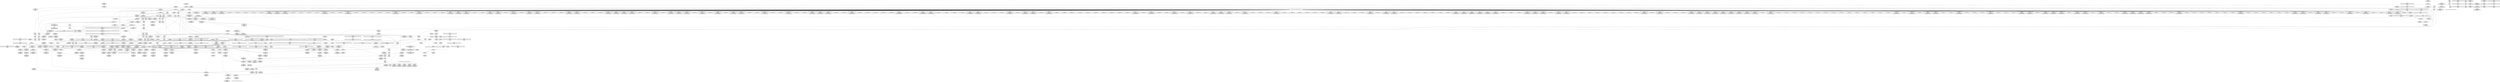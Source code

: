 digraph {
	CE0x4433490 [shape=record,shape=Mrecord,label="{CE0x4433490|i64_1|*Constant*}"]
	CE0x448c780 [shape=record,shape=Mrecord,label="{CE0x448c780|GLOBAL:_get_current227|*Constant*|*SummSource*}"]
	CE0x4441750 [shape=record,shape=Mrecord,label="{CE0x4441750|864:_%struct.xfrm_sec_ctx*,_:_CRE_698,699_}"]
	CE0x4426fa0 [shape=record,shape=Mrecord,label="{CE0x4426fa0|selinux_xfrm_state_delete:_entry}"]
	CE0x4449370 [shape=record,shape=Mrecord,label="{CE0x4449370|864:_%struct.xfrm_sec_ctx*,_:_CRE_277,278_}"]
	CE0x4438820 [shape=record,shape=Mrecord,label="{CE0x4438820|864:_%struct.xfrm_sec_ctx*,_:_CRE_18,19_}"]
	CE0x4495710 [shape=record,shape=Mrecord,label="{CE0x4495710|i16_39|*Constant*|*SummSource*}"]
	CE0x446d420 [shape=record,shape=Mrecord,label="{CE0x446d420|avc_has_perm:_requested|Function::avc_has_perm&Arg::requested::}"]
	CE0x63a9a10 [shape=record,shape=Mrecord,label="{CE0x63a9a10|864:_%struct.xfrm_sec_ctx*,_:_CRE_90,91_}"]
	CE0x4430ff0 [shape=record,shape=Mrecord,label="{CE0x4430ff0|864:_%struct.xfrm_sec_ctx*,_:_CRE_287,288_}"]
	CE0x443d7b0 [shape=record,shape=Mrecord,label="{CE0x443d7b0|i8*_getelementptr_inbounds_(_24_x_i8_,_24_x_i8_*_.str244,_i32_0,_i32_0)|*Constant*|*SummSource*}"]
	CE0x442a100 [shape=record,shape=Mrecord,label="{CE0x442a100|864:_%struct.xfrm_sec_ctx*,_:_CRE_12,13_}"]
	CE0x5ae4730 [shape=record,shape=Mrecord,label="{CE0x5ae4730|864:_%struct.xfrm_sec_ctx*,_:_CRE_87,88_}"]
	CE0x444ec60 [shape=record,shape=Mrecord,label="{CE0x444ec60|selinux_xfrm_delete:_cred|security/selinux/xfrm.c,142|*SummSink*}"]
	CE0x4448ff0 [shape=record,shape=Mrecord,label="{CE0x4448ff0|864:_%struct.xfrm_sec_ctx*,_:_CRE_273,274_|*MultipleSource*|security/selinux/xfrm.c,394|Function::selinux_xfrm_state_delete&Arg::x::}"]
	CE0x444f390 [shape=record,shape=Mrecord,label="{CE0x444f390|selinux_xfrm_delete:_tmp19|security/selinux/xfrm.c,142|*SummSink*}"]
	CE0x4455170 [shape=record,shape=Mrecord,label="{CE0x4455170|i64_5|*Constant*|*SummSource*}"]
	CE0x4433970 [shape=record,shape=Mrecord,label="{CE0x4433970|selinux_xfrm_state_delete:_tmp2}"]
	CE0x44859c0 [shape=record,shape=Mrecord,label="{CE0x44859c0|selinux_xfrm_delete:_retval.0|*SummSink*}"]
	CE0x444e300 [shape=record,shape=Mrecord,label="{CE0x444e300|selinux_xfrm_state_delete:_x|Function::selinux_xfrm_state_delete&Arg::x::}"]
	CE0x4483d80 [shape=record,shape=Mrecord,label="{CE0x4483d80|selinux_xfrm_delete:_call8|security/selinux/xfrm.c,147}"]
	CE0x442fc60 [shape=record,shape=Mrecord,label="{CE0x442fc60|864:_%struct.xfrm_sec_ctx*,_:_CRE_360,368_|*MultipleSource*|security/selinux/xfrm.c,394|Function::selinux_xfrm_state_delete&Arg::x::}"]
	CE0x4495af0 [shape=record,shape=Mrecord,label="{CE0x4495af0|avc_has_perm:_tclass|Function::avc_has_perm&Arg::tclass::|*SummSink*}"]
	CE0x444d340 [shape=record,shape=Mrecord,label="{CE0x444d340|864:_%struct.xfrm_sec_ctx*,_:_CRE_271,272_|*MultipleSource*|security/selinux/xfrm.c,394|Function::selinux_xfrm_state_delete&Arg::x::}"]
	CE0x44822d0 [shape=record,shape=Mrecord,label="{CE0x44822d0|i32_3|*Constant*|*SummSink*}"]
	CE0x4440cf0 [shape=record,shape=Mrecord,label="{CE0x4440cf0|864:_%struct.xfrm_sec_ctx*,_:_CRE_656,664_|*MultipleSource*|security/selinux/xfrm.c,394|Function::selinux_xfrm_state_delete&Arg::x::}"]
	CE0x442c140 [shape=record,shape=Mrecord,label="{CE0x442c140|864:_%struct.xfrm_sec_ctx*,_:_CRE_192,194_|*MultipleSource*|security/selinux/xfrm.c,394|Function::selinux_xfrm_state_delete&Arg::x::}"]
	CE0x443f5f0 [shape=record,shape=Mrecord,label="{CE0x443f5f0|selinux_xfrm_delete:_tmp17|security/selinux/xfrm.c,142|*SummSink*}"]
	CE0x443beb0 [shape=record,shape=Mrecord,label="{CE0x443beb0|864:_%struct.xfrm_sec_ctx*,_:_CRE_32,40_|*MultipleSource*|security/selinux/xfrm.c,394|Function::selinux_xfrm_state_delete&Arg::x::}"]
	CE0x4484040 [shape=record,shape=Mrecord,label="{CE0x4484040|selinux_xfrm_delete:_call8|security/selinux/xfrm.c,147|*SummSink*}"]
	CE0x446a9a0 [shape=record,shape=Mrecord,label="{CE0x446a9a0|864:_%struct.xfrm_sec_ctx*,_:_CRE_104,105_}"]
	CE0x4473f50 [shape=record,shape=Mrecord,label="{CE0x4473f50|%struct.task_struct.1015**_bitcast_(%struct.task_struct**_current_task_to_%struct.task_struct.1015**)|*Constant*}"]
	CE0x442be00 [shape=record,shape=Mrecord,label="{CE0x442be00|864:_%struct.xfrm_sec_ctx*,_:_CRE_170,171_}"]
	CE0x4463bc0 [shape=record,shape=Mrecord,label="{CE0x4463bc0|864:_%struct.xfrm_sec_ctx*,_:_CRE_122,123_}"]
	CE0x448c060 [shape=record,shape=Mrecord,label="{CE0x448c060|selinux_xfrm_delete:_call4|security/selinux/xfrm.c,142|*SummSink*}"]
	CE0x4459930 [shape=record,shape=Mrecord,label="{CE0x4459930|864:_%struct.xfrm_sec_ctx*,_:_CRE_800,808_|*MultipleSource*|security/selinux/xfrm.c,394|Function::selinux_xfrm_state_delete&Arg::x::}"]
	CE0x4453e40 [shape=record,shape=Mrecord,label="{CE0x4453e40|i64_2|*Constant*}"]
	CE0x4434a80 [shape=record,shape=Mrecord,label="{CE0x4434a80|selinux_xfrm_delete:_tmp1|*SummSource*}"]
	CE0x442d1a0 [shape=record,shape=Mrecord,label="{CE0x442d1a0|864:_%struct.xfrm_sec_ctx*,_:_CRE_464,472_|*MultipleSource*|security/selinux/xfrm.c,394|Function::selinux_xfrm_state_delete&Arg::x::}"]
	CE0x4450350 [shape=record,shape=Mrecord,label="{CE0x4450350|864:_%struct.xfrm_sec_ctx*,_:_CRE_600,608_|*MultipleSource*|security/selinux/xfrm.c,394|Function::selinux_xfrm_state_delete&Arg::x::}"]
	CE0x448bec0 [shape=record,shape=Mrecord,label="{CE0x448bec0|selinux_xfrm_delete:_call4|security/selinux/xfrm.c,142|*SummSource*}"]
	CE0x4446380 [shape=record,shape=Mrecord,label="{CE0x4446380|864:_%struct.xfrm_sec_ctx*,_:_CRE_72,73_}"]
	CE0x446cb60 [shape=record,shape=Mrecord,label="{CE0x446cb60|GLOBAL:_selinux_xfrm_delete|*Constant*|*SummSource*}"]
	CE0x4495dc0 [shape=record,shape=Mrecord,label="{CE0x4495dc0|i32_4|*Constant*}"]
	CE0x4442900 [shape=record,shape=Mrecord,label="{CE0x4442900|864:_%struct.xfrm_sec_ctx*,_:_CRE_736,740_|*MultipleSource*|security/selinux/xfrm.c,394|Function::selinux_xfrm_state_delete&Arg::x::}"]
	CE0x4497a80 [shape=record,shape=Mrecord,label="{CE0x4497a80|4:_i32,_:_CR_4,8_|*MultipleSource*|security/selinux/xfrm.c,142|security/selinux/xfrm.c,142|security/selinux/xfrm.c,147}"]
	CE0x444f080 [shape=record,shape=Mrecord,label="{CE0x444f080|selinux_xfrm_delete:_cred|security/selinux/xfrm.c,142|*SummSource*}"]
	CE0x4432600 [shape=record,shape=Mrecord,label="{CE0x4432600|selinux_xfrm_delete:_tmp7|security/selinux/xfrm.c,142|*SummSource*}"]
	CE0x4459740 [shape=record,shape=Mrecord,label="{CE0x4459740|864:_%struct.xfrm_sec_ctx*,_:_CRE_792,800_|*MultipleSource*|security/selinux/xfrm.c,394|Function::selinux_xfrm_state_delete&Arg::x::}"]
	CE0x44564a0 [shape=record,shape=Mrecord,label="{CE0x44564a0|selinux_xfrm_delete:_tmp12|security/selinux/xfrm.c,142|*SummSource*}"]
	CE0x4483f50 [shape=record,shape=Mrecord,label="{CE0x4483f50|selinux_xfrm_delete:_call8|security/selinux/xfrm.c,147|*SummSource*}"]
	CE0x44367c0 [shape=record,shape=Mrecord,label="{CE0x44367c0|i64_1|*Constant*}"]
	CE0x445f230 [shape=record,shape=Mrecord,label="{CE0x445f230|_ret_i32_%retval.0,_!dbg_!27751|security/selinux/xfrm.c,150|*SummSource*}"]
	CE0x4454060 [shape=record,shape=Mrecord,label="{CE0x4454060|i64_0|*Constant*}"]
	CE0x44418d0 [shape=record,shape=Mrecord,label="{CE0x44418d0|864:_%struct.xfrm_sec_ctx*,_:_CRE_700,701_}"]
	CE0x4486940 [shape=record,shape=Mrecord,label="{CE0x4486940|selinux_xfrm_delete:_tmp33|security/selinux/xfrm.c,150|*SummSource*}"]
	CE0x4437fa0 [shape=record,shape=Mrecord,label="{CE0x4437fa0|selinux_xfrm_delete:_if.then|*SummSource*}"]
	CE0x4474950 [shape=record,shape=Mrecord,label="{CE0x4474950|i64_11|*Constant*|*SummSink*}"]
	CE0x44298d0 [shape=record,shape=Mrecord,label="{CE0x44298d0|selinux_xfrm_state_delete:_x|Function::selinux_xfrm_state_delete&Arg::x::|*SummSource*}"]
	"CONST[source:0(mediator),value:2(dynamic)][purpose:{subject}]"
	CE0x4433b40 [shape=record,shape=Mrecord,label="{CE0x4433b40|864:_%struct.xfrm_sec_ctx*,_:_CRE_82,83_}"]
	CE0x448b9d0 [shape=record,shape=Mrecord,label="{CE0x448b9d0|selinux_xfrm_delete:_tmp27|security/selinux/xfrm.c,145|*SummSource*}"]
	CE0x448c470 [shape=record,shape=Mrecord,label="{CE0x448c470|GLOBAL:_get_current227|*Constant*}"]
	CE0x44348d0 [shape=record,shape=Mrecord,label="{CE0x44348d0|864:_%struct.xfrm_sec_ctx*,_:_CRE_185,186_}"]
	CE0x442be70 [shape=record,shape=Mrecord,label="{CE0x442be70|864:_%struct.xfrm_sec_ctx*,_:_CRE_171,172_}"]
	CE0x444b640 [shape=record,shape=Mrecord,label="{CE0x444b640|864:_%struct.xfrm_sec_ctx*,_:_CRE_189,190_}"]
	CE0x442e2a0 [shape=record,shape=Mrecord,label="{CE0x442e2a0|864:_%struct.xfrm_sec_ctx*,_:_CRE_176,177_}"]
	CE0x44244a0 [shape=record,shape=Mrecord,label="{CE0x44244a0|i64*_getelementptr_inbounds_(_2_x_i64_,_2_x_i64_*___llvm_gcov_ctr13,_i64_0,_i64_1)|*Constant*|*SummSource*}"]
	CE0x3d26fd0 [shape=record,shape=Mrecord,label="{CE0x3d26fd0|864:_%struct.xfrm_sec_ctx*,_:_CRE_94,95_}"]
	CE0x4446cb0 [shape=record,shape=Mrecord,label="{CE0x4446cb0|864:_%struct.xfrm_sec_ctx*,_:_CRE_70,71_}"]
	CE0x3d27090 [shape=record,shape=Mrecord,label="{CE0x3d27090|864:_%struct.xfrm_sec_ctx*,_:_CRE_95,96_}"]
	CE0x4458e70 [shape=record,shape=Mrecord,label="{CE0x4458e70|i64*_getelementptr_inbounds_(_2_x_i64_,_2_x_i64_*___llvm_gcov_ctr21,_i64_0,_i64_1)|*Constant*}"]
	CE0x4436500 [shape=record,shape=Mrecord,label="{CE0x4436500|864:_%struct.xfrm_sec_ctx*,_:_CRE_152,156_|*MultipleSource*|security/selinux/xfrm.c,394|Function::selinux_xfrm_state_delete&Arg::x::}"]
	CE0x4453bd0 [shape=record,shape=Mrecord,label="{CE0x4453bd0|selinux_xfrm_delete:_return|*SummSource*}"]
	CE0x4424290 [shape=record,shape=Mrecord,label="{CE0x4424290|864:_%struct.xfrm_sec_ctx*,_:_CRE_67,68_}"]
	CE0x4437b50 [shape=record,shape=Mrecord,label="{CE0x4437b50|864:_%struct.xfrm_sec_ctx*,_:_CRE_344,352_|*MultipleSource*|security/selinux/xfrm.c,394|Function::selinux_xfrm_state_delete&Arg::x::}"]
	CE0x443e030 [shape=record,shape=Mrecord,label="{CE0x443e030|i32_142|*Constant*}"]
	CE0x4444a70 [shape=record,shape=Mrecord,label="{CE0x4444a70|selinux_xfrm_delete:_do.body|*SummSource*}"]
	CE0x444eb40 [shape=record,shape=Mrecord,label="{CE0x444eb40|i32_78|*Constant*|*SummSource*}"]
	CE0x44684c0 [shape=record,shape=Mrecord,label="{CE0x44684c0|864:_%struct.xfrm_sec_ctx*,_:_CRE_108,109_}"]
	CE0x4456af0 [shape=record,shape=Mrecord,label="{CE0x4456af0|i64*_getelementptr_inbounds_(_15_x_i64_,_15_x_i64_*___llvm_gcov_ctr25,_i64_0,_i64_6)|*Constant*|*SummSource*}"]
	CE0x443d9f0 [shape=record,shape=Mrecord,label="{CE0x443d9f0|GLOBAL:_lockdep_rcu_suspicious|*Constant*}"]
	CE0x443f760 [shape=record,shape=Mrecord,label="{CE0x443f760|get_current227:_entry|*SummSource*}"]
	CE0x444c470 [shape=record,shape=Mrecord,label="{CE0x444c470|864:_%struct.xfrm_sec_ctx*,_:_CRE_165,166_}"]
	CE0x4447810 [shape=record,shape=Mrecord,label="{CE0x4447810|864:_%struct.xfrm_sec_ctx*,_:_CRE_143,144_}"]
	CE0x445b000 [shape=record,shape=Mrecord,label="{CE0x445b000|selinux_xfrm_state_delete:_call|security/selinux/xfrm.c,394|*SummSource*}"]
	CE0x44891f0 [shape=record,shape=Mrecord,label="{CE0x44891f0|i64*_getelementptr_inbounds_(_15_x_i64_,_15_x_i64_*___llvm_gcov_ctr25,_i64_0,_i64_13)|*Constant*|*SummSource*}"]
	CE0x44824b0 [shape=record,shape=Mrecord,label="{CE0x44824b0|selinux_xfrm_delete:_ctx_sid|security/selinux/xfrm.c,147}"]
	CE0x445a0f0 [shape=record,shape=Mrecord,label="{CE0x445a0f0|864:_%struct.xfrm_sec_ctx*,_:_CRE_832,840_|*MultipleSource*|security/selinux/xfrm.c,394|Function::selinux_xfrm_state_delete&Arg::x::}"]
	CE0x4486270 [shape=record,shape=Mrecord,label="{CE0x4486270|selinux_xfrm_delete:_tmp32|security/selinux/xfrm.c,150|*SummSink*}"]
	CE0x444cc70 [shape=record,shape=Mrecord,label="{CE0x444cc70|864:_%struct.xfrm_sec_ctx*,_:_CRE_268,269_|*MultipleSource*|security/selinux/xfrm.c,394|Function::selinux_xfrm_state_delete&Arg::x::}"]
	CE0x44330e0 [shape=record,shape=Mrecord,label="{CE0x44330e0|864:_%struct.xfrm_sec_ctx*,_:_CRE_208,212_|*MultipleSource*|security/selinux/xfrm.c,394|Function::selinux_xfrm_state_delete&Arg::x::}"]
	CE0x4474e40 [shape=record,shape=Mrecord,label="{CE0x4474e40|selinux_xfrm_delete:_tmp22|security/selinux/xfrm.c,144|*SummSource*}"]
	CE0x443ff60 [shape=record,shape=Mrecord,label="{CE0x443ff60|864:_%struct.xfrm_sec_ctx*,_:_CRE_608,612_|*MultipleSource*|security/selinux/xfrm.c,394|Function::selinux_xfrm_state_delete&Arg::x::}"]
	CE0x4446ee0 [shape=record,shape=Mrecord,label="{CE0x4446ee0|selinux_xfrm_state_delete:_entry|*SummSource*}"]
	CE0x4442b40 [shape=record,shape=Mrecord,label="{CE0x4442b40|864:_%struct.xfrm_sec_ctx*,_:_CRE_744,752_|*MultipleSource*|security/selinux/xfrm.c,394|Function::selinux_xfrm_state_delete&Arg::x::}"]
	CE0x446ce20 [shape=record,shape=Mrecord,label="{CE0x446ce20|selinux_xfrm_delete:_entry|*SummSource*}"]
	CE0x4497480 [shape=record,shape=Mrecord,label="{CE0x4497480|selinux_xfrm_delete:_tmp13|security/selinux/xfrm.c,142|*SummSink*}"]
	CE0x4437960 [shape=record,shape=Mrecord,label="{CE0x4437960|864:_%struct.xfrm_sec_ctx*,_:_CRE_336,344_|*MultipleSource*|security/selinux/xfrm.c,394|Function::selinux_xfrm_state_delete&Arg::x::}"]
	CE0x448c580 [shape=record,shape=Mrecord,label="{CE0x448c580|get_current227:_entry}"]
	CE0x4452d00 [shape=record,shape=Mrecord,label="{CE0x4452d00|i32_1|*Constant*|*SummSink*}"]
	CE0x4440e80 [shape=record,shape=Mrecord,label="{CE0x4440e80|864:_%struct.xfrm_sec_ctx*,_:_CRE_664,672_|*MultipleSource*|security/selinux/xfrm.c,394|Function::selinux_xfrm_state_delete&Arg::x::}"]
	CE0x44741d0 [shape=record,shape=Mrecord,label="{CE0x44741d0|%struct.task_struct.1015**_bitcast_(%struct.task_struct**_current_task_to_%struct.task_struct.1015**)|*Constant*|*SummSink*}"]
	CE0x443c4b0 [shape=record,shape=Mrecord,label="{CE0x443c4b0|864:_%struct.xfrm_sec_ctx*,_:_CRE_198,200_|*MultipleSource*|security/selinux/xfrm.c,394|Function::selinux_xfrm_state_delete&Arg::x::}"]
	CE0x4438e10 [shape=record,shape=Mrecord,label="{CE0x4438e10|864:_%struct.xfrm_sec_ctx*,_:_CRE_232,240_|*MultipleSource*|security/selinux/xfrm.c,394|Function::selinux_xfrm_state_delete&Arg::x::}"]
	CE0x442dd80 [shape=record,shape=Mrecord,label="{CE0x442dd80|i32_0|*Constant*|*SummSink*}"]
	CE0x4446250 [shape=record,shape=Mrecord,label="{CE0x4446250|864:_%struct.xfrm_sec_ctx*,_:_CRE_107,108_}"]
	CE0x445a4d0 [shape=record,shape=Mrecord,label="{CE0x445a4d0|864:_%struct.xfrm_sec_ctx*,_:_CRE_848,856_|*MultipleSource*|security/selinux/xfrm.c,394|Function::selinux_xfrm_state_delete&Arg::x::}"]
	CE0x442e500 [shape=record,shape=Mrecord,label="{CE0x442e500|864:_%struct.xfrm_sec_ctx*,_:_CRE_182,183_}"]
	CE0x4428af0 [shape=record,shape=Mrecord,label="{CE0x4428af0|selinux_xfrm_state_delete:_tmp1|*SummSink*}"]
	CE0x4432280 [shape=record,shape=Mrecord,label="{CE0x4432280|selinux_xfrm_delete:_tmp6|security/selinux/xfrm.c,142|*SummSink*}"]
	CE0x4474bb0 [shape=record,shape=Mrecord,label="{CE0x4474bb0|i64_10|*Constant*|*SummSource*}"]
	CE0x4475570 [shape=record,shape=Mrecord,label="{CE0x4475570|selinux_xfrm_delete:_tmp23|security/selinux/xfrm.c,144|*SummSink*}"]
	CE0x442e420 [shape=record,shape=Mrecord,label="{CE0x442e420|864:_%struct.xfrm_sec_ctx*,_:_CRE_178,179_}"]
	CE0x443cf60 [shape=record,shape=Mrecord,label="{CE0x443cf60|864:_%struct.xfrm_sec_ctx*,_:_CRE_135,136_}"]
	CE0x4424080 [shape=record,shape=Mrecord,label="{CE0x4424080|selinux_xfrm_state_delete:_tmp}"]
	CE0x442b0d0 [shape=record,shape=Mrecord,label="{CE0x442b0d0|selinux_xfrm_state_delete:_tmp|*SummSource*}"]
	CE0x4495880 [shape=record,shape=Mrecord,label="{CE0x4495880|i16_39|*Constant*|*SummSink*}"]
	CE0x44352a0 [shape=record,shape=Mrecord,label="{CE0x44352a0|i64*_getelementptr_inbounds_(_15_x_i64_,_15_x_i64_*___llvm_gcov_ctr25,_i64_0,_i64_1)|*Constant*}"]
	"CONST[source:1(input),value:2(dynamic)][purpose:{subject}]"
	CE0x4497e20 [shape=record,shape=Mrecord,label="{CE0x4497e20|selinux_xfrm_delete:_sid|security/selinux/xfrm.c,147|*SummSource*}"]
	CE0x443abd0 [shape=record,shape=Mrecord,label="{CE0x443abd0|4:_i32,_:_CR_0,4_|*MultipleSource*|security/selinux/xfrm.c,142|security/selinux/xfrm.c,142|security/selinux/xfrm.c,147}"]
	CE0x44476e0 [shape=record,shape=Mrecord,label="{CE0x44476e0|864:_%struct.xfrm_sec_ctx*,_:_CRE_138,139_}"]
	CE0x4455fb0 [shape=record,shape=Mrecord,label="{CE0x4455fb0|selinux_xfrm_delete:_tmp11|security/selinux/xfrm.c,142|*SummSource*}"]
	CE0x4434160 [shape=record,shape=Mrecord,label="{CE0x4434160|GLOBAL:___llvm_gcov_ctr25|Global_var:__llvm_gcov_ctr25|*SummSource*}"]
	CE0x444e630 [shape=record,shape=Mrecord,label="{CE0x444e630|_ret_%struct.task_struct.1015*_%tmp4,_!dbg_!27714|./arch/x86/include/asm/current.h,14}"]
	CE0x448cbb0 [shape=record,shape=Mrecord,label="{CE0x448cbb0|_ret_%struct.task_struct.1015*_%tmp4,_!dbg_!27714|./arch/x86/include/asm/current.h,14|*SummSink*}"]
	CE0x3d27150 [shape=record,shape=Mrecord,label="{CE0x3d27150|864:_%struct.xfrm_sec_ctx*,_:_CRE_96,97_}"]
	CE0x442bcd0 [shape=record,shape=Mrecord,label="{CE0x442bcd0|864:_%struct.xfrm_sec_ctx*,_:_CRE_179,180_}"]
	CE0x4486f70 [shape=record,shape=Mrecord,label="{CE0x4486f70|get_current227:_bb|*SummSink*}"]
	CE0x44494f0 [shape=record,shape=Mrecord,label="{CE0x44494f0|864:_%struct.xfrm_sec_ctx*,_:_CRE_279,280_}"]
	CE0x4431630 [shape=record,shape=Mrecord,label="{CE0x4431630|864:_%struct.xfrm_sec_ctx*,_:_CRE_696,697_}"]
	CE0x4428260 [shape=record,shape=Mrecord,label="{CE0x4428260|selinux_xfrm_state_delete:_tmp2|*SummSink*}"]
	CE0x4484ba0 [shape=record,shape=Mrecord,label="{CE0x4484ba0|avc_has_perm:_auditdata|Function::avc_has_perm&Arg::auditdata::|*SummSink*}"]
	CE0x4453050 [shape=record,shape=Mrecord,label="{CE0x4453050|selinux_xfrm_delete:_tmp30|security/selinux/xfrm.c,147}"]
	CE0x4442130 [shape=record,shape=Mrecord,label="{CE0x4442130|864:_%struct.xfrm_sec_ctx*,_:_CRE_710,711_}"]
	CE0x4443e90 [shape=record,shape=Mrecord,label="{CE0x4443e90|_call_void_mcount()_#3}"]
	CE0x4443380 [shape=record,shape=Mrecord,label="{CE0x4443380|864:_%struct.xfrm_sec_ctx*,_:_CRE_77,78_}"]
	CE0x4484a40 [shape=record,shape=Mrecord,label="{CE0x4484a40|avc_has_perm:_ssid|Function::avc_has_perm&Arg::ssid::|*SummSource*}"]
	CE0x4432860 [shape=record,shape=Mrecord,label="{CE0x4432860|864:_%struct.xfrm_sec_ctx*,_:_CRE_150,151_}"]
	CE0x4436630 [shape=record,shape=Mrecord,label="{CE0x4436630|864:_%struct.xfrm_sec_ctx*,_:_CRE_145,146_}"]
	CE0x446caf0 [shape=record,shape=Mrecord,label="{CE0x446caf0|GLOBAL:_selinux_xfrm_delete|*Constant*}"]
	CE0x4493140 [shape=record,shape=Mrecord,label="{CE0x4493140|_call_void_mcount()_#3|*SummSource*}"]
	CE0x44423b0 [shape=record,shape=Mrecord,label="{CE0x44423b0|selinux_xfrm_state_delete:_tmp4|*LoadInst*|security/selinux/xfrm.c,394}"]
	CE0x58097e0 [shape=record,shape=Mrecord,label="{CE0x58097e0|864:_%struct.xfrm_sec_ctx*,_:_CRE_84,85_}"]
	CE0x44952d0 [shape=record,shape=Mrecord,label="{CE0x44952d0|avc_has_perm:_tsid|Function::avc_has_perm&Arg::tsid::|*SummSource*}"]
	CE0x4481ad0 [shape=record,shape=Mrecord,label="{CE0x4481ad0|i32_3|*Constant*|*SummSource*}"]
	CE0x44890b0 [shape=record,shape=Mrecord,label="{CE0x44890b0|i64*_getelementptr_inbounds_(_15_x_i64_,_15_x_i64_*___llvm_gcov_ctr25,_i64_0,_i64_13)|*Constant*}"]
	CE0x4493c90 [shape=record,shape=Mrecord,label="{CE0x4493c90|selinux_xfrm_delete:_call|security/selinux/xfrm.c,142}"]
	CE0x4442270 [shape=record,shape=Mrecord,label="{CE0x4442270|864:_%struct.xfrm_sec_ctx*,_:_CRE_711,712_}"]
	CE0x4430ee0 [shape=record,shape=Mrecord,label="{CE0x4430ee0|selinux_xfrm_state_delete:_entry|*SummSink*}"]
	CE0x4466160 [shape=record,shape=Mrecord,label="{CE0x4466160|864:_%struct.xfrm_sec_ctx*,_:_CRE_114,115_}"]
	CE0x442e720 [shape=record,shape=Mrecord,label="{CE0x442e720|864:_%struct.xfrm_sec_ctx*,_:_CRE_24,32_|*MultipleSource*|security/selinux/xfrm.c,394|Function::selinux_xfrm_state_delete&Arg::x::}"]
	CE0x44973a0 [shape=record,shape=Mrecord,label="{CE0x44973a0|selinux_xfrm_delete:_tmp13|security/selinux/xfrm.c,142}"]
	CE0x4444880 [shape=record,shape=Mrecord,label="{CE0x4444880|selinux_xfrm_delete:_land.lhs.true|*SummSink*}"]
	CE0x4458d80 [shape=record,shape=Mrecord,label="{CE0x4458d80|selinux_xfrm_delete:_if.end7|*SummSource*}"]
	CE0x4458ca0 [shape=record,shape=Mrecord,label="{CE0x4458ca0|selinux_xfrm_delete:_if.then6|*SummSink*}"]
	CE0x4444570 [shape=record,shape=Mrecord,label="{CE0x4444570|864:_%struct.xfrm_sec_ctx*,_:_CRE_22,23_}"]
	CE0x4435be0 [shape=record,shape=Mrecord,label="{CE0x4435be0|selinux_xfrm_delete:_tmp8|security/selinux/xfrm.c,142}"]
	CE0x4449980 [shape=record,shape=Mrecord,label="{CE0x4449980|selinux_xfrm_delete:_do.body|*SummSink*}"]
	CE0x442cbf0 [shape=record,shape=Mrecord,label="{CE0x442cbf0|864:_%struct.xfrm_sec_ctx*,_:_CRE_448,452_|*MultipleSource*|security/selinux/xfrm.c,394|Function::selinux_xfrm_state_delete&Arg::x::}"]
	CE0x44510f0 [shape=record,shape=Mrecord,label="{CE0x44510f0|selinux_xfrm_delete:_tmp3}"]
	CE0x4451300 [shape=record,shape=Mrecord,label="{CE0x4451300|selinux_xfrm_delete:_tmp3|*SummSink*}"]
	CE0x44849a0 [shape=record,shape=Mrecord,label="{CE0x44849a0|avc_has_perm:_ssid|Function::avc_has_perm&Arg::ssid::}"]
	CE0x4495a50 [shape=record,shape=Mrecord,label="{CE0x4495a50|avc_has_perm:_tclass|Function::avc_has_perm&Arg::tclass::|*SummSource*}"]
	CE0x4456f90 [shape=record,shape=Mrecord,label="{CE0x4456f90|selinux_xfrm_delete:_tmp2|*SummSink*}"]
	CE0x443b3c0 [shape=record,shape=Mrecord,label="{CE0x443b3c0|i1_true|*Constant*|*SummSource*}"]
	CE0x44740f0 [shape=record,shape=Mrecord,label="{CE0x44740f0|%struct.task_struct.1015**_bitcast_(%struct.task_struct**_current_task_to_%struct.task_struct.1015**)|*Constant*|*SummSource*}"]
	CE0x443dba0 [shape=record,shape=Mrecord,label="{CE0x443dba0|GLOBAL:_lockdep_rcu_suspicious|*Constant*|*SummSink*}"]
	CE0x44752a0 [shape=record,shape=Mrecord,label="{CE0x44752a0|selinux_xfrm_delete:_tmp23|security/selinux/xfrm.c,144}"]
	CE0x442fa10 [shape=record,shape=Mrecord,label="{CE0x442fa10|864:_%struct.xfrm_sec_ctx*,_:_CRE_133,134_}"]
	CE0x4432f70 [shape=record,shape=Mrecord,label="{CE0x4432f70|864:_%struct.xfrm_sec_ctx*,_:_CRE_204,205_|*MultipleSource*|security/selinux/xfrm.c,394|Function::selinux_xfrm_state_delete&Arg::x::}"]
	CE0x442d330 [shape=record,shape=Mrecord,label="{CE0x442d330|864:_%struct.xfrm_sec_ctx*,_:_CRE_472,480_|*MultipleSource*|security/selinux/xfrm.c,394|Function::selinux_xfrm_state_delete&Arg::x::}"]
	CE0x4494330 [shape=record,shape=Mrecord,label="{CE0x4494330|selinux_xfrm_delete:_tobool|security/selinux/xfrm.c,142}"]
	CE0x4435fd0 [shape=record,shape=Mrecord,label="{CE0x4435fd0|864:_%struct.xfrm_sec_ctx*,_:_CRE_20,21_}"]
	CE0x44538a0 [shape=record,shape=Mrecord,label="{CE0x44538a0|_ret_i32_%call,_!dbg_!27714|security/selinux/xfrm.c,394|*SummSource*}"]
	CE0x4436b50 [shape=record,shape=Mrecord,label="{CE0x4436b50|i32_40|*Constant*}"]
	CE0x4436330 [shape=record,shape=Mrecord,label="{CE0x4436330|get_current227:_tmp1|*SummSource*}"]
	CE0x44469e0 [shape=record,shape=Mrecord,label="{CE0x44469e0|864:_%struct.xfrm_sec_ctx*,_:_CRE_285,286_}"]
	CE0x4459360 [shape=record,shape=Mrecord,label="{CE0x4459360|864:_%struct.xfrm_sec_ctx*,_:_CRE_776,784_|*MultipleSource*|security/selinux/xfrm.c,394|Function::selinux_xfrm_state_delete&Arg::x::}"]
	CE0x443d090 [shape=record,shape=Mrecord,label="{CE0x443d090|864:_%struct.xfrm_sec_ctx*,_:_CRE_139,140_}"]
	CE0x4481c40 [shape=record,shape=Mrecord,label="{CE0x4481c40|avc_has_perm:_entry|*SummSource*}"]
	CE0x4484d80 [shape=record,shape=Mrecord,label="{CE0x4484d80|avc_has_perm:_auditdata|Function::avc_has_perm&Arg::auditdata::}"]
	CE0x4486dd0 [shape=record,shape=Mrecord,label="{CE0x4486dd0|get_current227:_bb|*SummSource*}"]
	CE0x4435da0 [shape=record,shape=Mrecord,label="{CE0x4435da0|selinux_xfrm_delete:_tmp8|security/selinux/xfrm.c,142|*SummSource*}"]
	CE0x44bef30 [shape=record,shape=Mrecord,label="{CE0x44bef30|get_current227:_tmp|*SummSink*}"]
	CE0x4497710 [shape=record,shape=Mrecord,label="{CE0x4497710|i64*_getelementptr_inbounds_(_15_x_i64_,_15_x_i64_*___llvm_gcov_ctr25,_i64_0,_i64_8)|*Constant*|*SummSink*}"]
	CE0x4475e30 [shape=record,shape=Mrecord,label="{CE0x4475e30|selinux_xfrm_delete:_tmp21|security/selinux/xfrm.c,142|*SummSource*}"]
	CE0x4443870 [shape=record,shape=Mrecord,label="{CE0x4443870|selinux_xfrm_delete:_tmp}"]
	CE0x4494550 [shape=record,shape=Mrecord,label="{CE0x4494550|get_current227:_tmp4|./arch/x86/include/asm/current.h,14|*SummSink*}"]
	CE0x4481970 [shape=record,shape=Mrecord,label="{CE0x4481970|selinux_xfrm_delete:_tmp30|security/selinux/xfrm.c,147|*SummSink*}"]
	CE0x4446d20 [shape=record,shape=Mrecord,label="{CE0x4446d20|864:_%struct.xfrm_sec_ctx*,_:_CRE_68,69_}"]
	CE0x44b07e0 [shape=record,shape=Mrecord,label="{CE0x44b07e0|get_current227:_tmp2}"]
	CE0x4461920 [shape=record,shape=Mrecord,label="{CE0x4461920|864:_%struct.xfrm_sec_ctx*,_:_CRE_124,125_}"]
	CE0x442f2d0 [shape=record,shape=Mrecord,label="{CE0x442f2d0|864:_%struct.xfrm_sec_ctx*,_:_CRE_496,504_|*MultipleSource*|security/selinux/xfrm.c,394|Function::selinux_xfrm_state_delete&Arg::x::}"]
	CE0x44660a0 [shape=record,shape=Mrecord,label="{CE0x44660a0|864:_%struct.xfrm_sec_ctx*,_:_CRE_113,114_}"]
	CE0x44880b0 [shape=record,shape=Mrecord,label="{CE0x44880b0|selinux_xfrm_delete:_tmp24|security/selinux/xfrm.c,144|*SummSink*}"]
	CE0x4444da0 [shape=record,shape=Mrecord,label="{CE0x4444da0|864:_%struct.xfrm_sec_ctx*,_:_CRE_75,76_}"]
	CE0x443a530 [shape=record,shape=Mrecord,label="{CE0x443a530|i64_4|*Constant*}"]
	CE0x4443200 [shape=record,shape=Mrecord,label="{CE0x4443200|864:_%struct.xfrm_sec_ctx*,_:_CRE_149,150_}"]
	CE0x4438c00 [shape=record,shape=Mrecord,label="{CE0x4438c00|i64*_getelementptr_inbounds_(_2_x_i64_,_2_x_i64_*___llvm_gcov_ctr13,_i64_0,_i64_1)|*Constant*}"]
	CE0x4459d10 [shape=record,shape=Mrecord,label="{CE0x4459d10|864:_%struct.xfrm_sec_ctx*,_:_CRE_816,824_|*MultipleSource*|security/selinux/xfrm.c,394|Function::selinux_xfrm_state_delete&Arg::x::}"]
	CE0x44413f0 [shape=record,shape=Mrecord,label="{CE0x44413f0|864:_%struct.xfrm_sec_ctx*,_:_CRE_688,696_|*MultipleSource*|security/selinux/xfrm.c,394|Function::selinux_xfrm_state_delete&Arg::x::}"]
	CE0x4485310 [shape=record,shape=Mrecord,label="{CE0x4485310|_ret_i32_%retval.0,_!dbg_!27728|security/selinux/avc.c,775|*SummSink*}"]
	CE0x444b580 [shape=record,shape=Mrecord,label="{CE0x444b580|864:_%struct.xfrm_sec_ctx*,_:_CRE_188,189_}"]
	CE0x44301d0 [shape=record,shape=Mrecord,label="{CE0x44301d0|864:_%struct.xfrm_sec_ctx*,_:_CRE_384,392_|*MultipleSource*|security/selinux/xfrm.c,394|Function::selinux_xfrm_state_delete&Arg::x::}"]
	CE0x4440150 [shape=record,shape=Mrecord,label="{CE0x4440150|864:_%struct.xfrm_sec_ctx*,_:_CRE_616,624_|*MultipleSource*|security/selinux/xfrm.c,394|Function::selinux_xfrm_state_delete&Arg::x::}"]
	CE0x4456f20 [shape=record,shape=Mrecord,label="{CE0x4456f20|selinux_xfrm_delete:_tmp2|*SummSource*}"]
	CE0x446cee0 [shape=record,shape=Mrecord,label="{CE0x446cee0|selinux_xfrm_delete:_entry|*SummSink*}"]
	CE0x443e7b0 [shape=record,shape=Mrecord,label="{CE0x443e7b0|i8*_getelementptr_inbounds_(_45_x_i8_,_45_x_i8_*_.str1245,_i32_0,_i32_0)|*Constant*}"]
	CE0x4454f00 [shape=record,shape=Mrecord,label="{CE0x4454f00|i64_4|*Constant*|*SummSink*}"]
	CE0x444eea0 [shape=record,shape=Mrecord,label="{CE0x444eea0|COLLAPSED:_GCMRE_current_task_external_global_%struct.task_struct*:_elem_0::|security/selinux/xfrm.c,142}"]
	CE0x44318b0 [shape=record,shape=Mrecord,label="{CE0x44318b0|864:_%struct.xfrm_sec_ctx*,_:_CRE_296,300_|*MultipleSource*|security/selinux/xfrm.c,394|Function::selinux_xfrm_state_delete&Arg::x::}"]
	CE0x442bf70 [shape=record,shape=Mrecord,label="{CE0x442bf70|864:_%struct.xfrm_sec_ctx*,_:_CRE_191,192_}"]
	CE0x448f880 [shape=record,shape=Mrecord,label="{CE0x448f880|selinux_xfrm_delete:_security|security/selinux/xfrm.c,142|*SummSource*}"]
	CE0x442c720 [shape=record,shape=Mrecord,label="{CE0x442c720|864:_%struct.xfrm_sec_ctx*,_:_CRE_432,436_|*MultipleSource*|security/selinux/xfrm.c,394|Function::selinux_xfrm_state_delete&Arg::x::}"]
	CE0x448c9e0 [shape=record,shape=Mrecord,label="{CE0x448c9e0|i32_78|*Constant*}"]
	CE0x44959e0 [shape=record,shape=Mrecord,label="{CE0x44959e0|avc_has_perm:_tclass|Function::avc_has_perm&Arg::tclass::}"]
	CE0x4429670 [shape=record,shape=Mrecord,label="{CE0x4429670|selinux_xfrm_state_delete:_bb}"]
	CE0x442f070 [shape=record,shape=Mrecord,label="{CE0x442f070|864:_%struct.xfrm_sec_ctx*,_:_CRE_252,256_|*MultipleSource*|security/selinux/xfrm.c,394|Function::selinux_xfrm_state_delete&Arg::x::}"]
	CE0x4454600 [shape=record,shape=Mrecord,label="{CE0x4454600|i64_0|*Constant*|*SummSource*}"]
	CE0x443d100 [shape=record,shape=Mrecord,label="{CE0x443d100|864:_%struct.xfrm_sec_ctx*,_:_CRE_136,137_}"]
	CE0x4495440 [shape=record,shape=Mrecord,label="{CE0x4495440|avc_has_perm:_tsid|Function::avc_has_perm&Arg::tsid::|*SummSink*}"]
	CE0x4459170 [shape=record,shape=Mrecord,label="{CE0x4459170|864:_%struct.xfrm_sec_ctx*,_:_CRE_768,776_|*MultipleSource*|security/selinux/xfrm.c,394|Function::selinux_xfrm_state_delete&Arg::x::}"]
	CE0x445dfb0 [shape=record,shape=Mrecord,label="{CE0x445dfb0|GLOBAL:___llvm_gcov_ctr25|Global_var:__llvm_gcov_ctr25}"]
	CE0x443ba00 [shape=record,shape=Mrecord,label="{CE0x443ba00|selinux_xfrm_delete:_tmp15|security/selinux/xfrm.c,142|*SummSink*}"]
	CE0x444b700 [shape=record,shape=Mrecord,label="{CE0x444b700|864:_%struct.xfrm_sec_ctx*,_:_CRE_190,191_}"]
	CE0x443ab60 [shape=record,shape=Mrecord,label="{CE0x443ab60|4:_i32,_:_CR_8,12_|*MultipleSource*|security/selinux/xfrm.c,142|security/selinux/xfrm.c,142|security/selinux/xfrm.c,147}"]
	CE0x4462b80 [shape=record,shape=Mrecord,label="{CE0x4462b80|864:_%struct.xfrm_sec_ctx*,_:_CRE_140,141_}"]
	CE0x44be3d0 [shape=record,shape=Mrecord,label="{CE0x44be3d0|get_current227:_tmp}"]
	CE0x4436750 [shape=record,shape=Mrecord,label="{CE0x4436750|i64*_getelementptr_inbounds_(_2_x_i64_,_2_x_i64_*___llvm_gcov_ctr21,_i64_0,_i64_1)|*Constant*|*SummSink*}"]
	CE0x448f8f0 [shape=record,shape=Mrecord,label="{CE0x448f8f0|selinux_xfrm_delete:_security|security/selinux/xfrm.c,142|*SummSink*}"]
	CE0x44424f0 [shape=record,shape=Mrecord,label="{CE0x44424f0|864:_%struct.xfrm_sec_ctx*,_:_CRE_712,720_|*MultipleSource*|security/selinux/xfrm.c,394|Function::selinux_xfrm_state_delete&Arg::x::}"]
	CE0x4445a20 [shape=record,shape=Mrecord,label="{CE0x4445a20|864:_%struct.xfrm_sec_ctx*,_:_CRE_220,224_|*MultipleSource*|security/selinux/xfrm.c,394|Function::selinux_xfrm_state_delete&Arg::x::}"]
	CE0x4437040 [shape=record,shape=Mrecord,label="{CE0x4437040|864:_%struct.xfrm_sec_ctx*,_:_CRE_300,304_|*MultipleSource*|security/selinux/xfrm.c,394|Function::selinux_xfrm_state_delete&Arg::x::}"]
	CE0x446d010 [shape=record,shape=Mrecord,label="{CE0x446d010|selinux_xfrm_delete:_ctx|Function::selinux_xfrm_delete&Arg::ctx::}"]
	CE0x442fdf0 [shape=record,shape=Mrecord,label="{CE0x442fdf0|864:_%struct.xfrm_sec_ctx*,_:_CRE_368,376_|*MultipleSource*|security/selinux/xfrm.c,394|Function::selinux_xfrm_state_delete&Arg::x::}"]
	CE0x593ccd0 [shape=record,shape=Mrecord,label="{CE0x593ccd0|864:_%struct.xfrm_sec_ctx*,_:_CRE_14,15_}"]
	CE0x61a6410 [shape=record,shape=Mrecord,label="{CE0x61a6410|864:_%struct.xfrm_sec_ctx*,_:_CRE_97,98_}"]
	CE0x448f810 [shape=record,shape=Mrecord,label="{CE0x448f810|selinux_xfrm_delete:_security|security/selinux/xfrm.c,142}"]
	CE0x4452b90 [shape=record,shape=Mrecord,label="{CE0x4452b90|i32_1|*Constant*|*SummSource*}"]
	CE0x4444cb0 [shape=record,shape=Mrecord,label="{CE0x4444cb0|864:_%struct.xfrm_sec_ctx*,_:_CRE_65,66_}"]
	CE0x443ae60 [shape=record,shape=Mrecord,label="{CE0x443ae60|selinux_xfrm_delete:_tmp14|security/selinux/xfrm.c,142|*SummSource*}"]
	CE0x4456390 [shape=record,shape=Mrecord,label="{CE0x4456390|selinux_xfrm_delete:_tmp12|security/selinux/xfrm.c,142}"]
	CE0x44863f0 [shape=record,shape=Mrecord,label="{CE0x44863f0|selinux_xfrm_delete:_tmp33|security/selinux/xfrm.c,150|*SummSink*}"]
	CE0x445e8f0 [shape=record,shape=Mrecord,label="{CE0x445e8f0|selinux_xfrm_delete:_tmp29|security/selinux/xfrm.c,147|*SummSource*}"]
	CE0x4444f80 [shape=record,shape=Mrecord,label="{CE0x4444f80|COLLAPSED:_GCMRE___llvm_gcov_ctr25_internal_global_15_x_i64_zeroinitializer:_elem_0:default:}"]
	CE0x442f650 [shape=record,shape=Mrecord,label="{CE0x442f650|864:_%struct.xfrm_sec_ctx*,_:_CRE_512,520_|*MultipleSource*|security/selinux/xfrm.c,394|Function::selinux_xfrm_state_delete&Arg::x::}"]
	CE0x442ba70 [shape=record,shape=Mrecord,label="{CE0x442ba70|864:_%struct.xfrm_sec_ctx*,_:_CRE_13,14_}"]
	CE0x4455950 [shape=record,shape=Mrecord,label="{CE0x4455950|selinux_xfrm_delete:_tmp10|security/selinux/xfrm.c,142|*SummSource*}"]
	CE0x4433c00 [shape=record,shape=Mrecord,label="{CE0x4433c00|864:_%struct.xfrm_sec_ctx*,_:_CRE_83,84_}"]
	CE0x446c9a0 [shape=record,shape=Mrecord,label="{CE0x446c9a0|selinux_xfrm_state_delete:_call|security/selinux/xfrm.c,394|*SummSink*}"]
	CE0x4443a50 [shape=record,shape=Mrecord,label="{CE0x4443a50|864:_%struct.xfrm_sec_ctx*,_:_CRE_93,94_}"]
	CE0x5809960 [shape=record,shape=Mrecord,label="{CE0x5809960|864:_%struct.xfrm_sec_ctx*,_:_CRE_86,87_}"]
	CE0x4458c30 [shape=record,shape=Mrecord,label="{CE0x4458c30|selinux_xfrm_delete:_if.then6|*SummSource*}"]
	CE0x4441f10 [shape=record,shape=Mrecord,label="{CE0x4441f10|864:_%struct.xfrm_sec_ctx*,_:_CRE_708,709_}"]
	CE0x446ccb0 [shape=record,shape=Mrecord,label="{CE0x446ccb0|GLOBAL:_selinux_xfrm_delete|*Constant*|*SummSink*}"]
	CE0x4437e70 [shape=record,shape=Mrecord,label="{CE0x4437e70|selinux_xfrm_delete:_if.end7|*SummSink*}"]
	CE0x4493d30 [shape=record,shape=Mrecord,label="{CE0x4493d30|selinux_xfrm_delete:_call|security/selinux/xfrm.c,142|*SummSource*}"]
	CE0x4488970 [shape=record,shape=Mrecord,label="{CE0x4488970|i64*_getelementptr_inbounds_(_15_x_i64_,_15_x_i64_*___llvm_gcov_ctr25,_i64_0,_i64_12)|*Constant*}"]
	CE0x4475d20 [shape=record,shape=Mrecord,label="{CE0x4475d20|selinux_xfrm_delete:_tmp21|security/selinux/xfrm.c,142}"]
	CE0x4487e30 [shape=record,shape=Mrecord,label="{CE0x4487e30|selinux_xfrm_delete:_tmp24|security/selinux/xfrm.c,144}"]
	CE0x4441c20 [shape=record,shape=Mrecord,label="{CE0x4441c20|864:_%struct.xfrm_sec_ctx*,_:_CRE_704,705_}"]
	CE0x4432000 [shape=record,shape=Mrecord,label="{CE0x4432000|selinux_xfrm_delete:_tmp6|security/selinux/xfrm.c,142}"]
	CE0x445ca30 [shape=record,shape=Mrecord,label="{CE0x445ca30|_call_void_mcount()_#3|*SummSink*}"]
	CE0x442a3c0 [shape=record,shape=Mrecord,label="{CE0x442a3c0|864:_%struct.xfrm_sec_ctx*,_:_CRE_66,67_}"]
	CE0x446ee20 [shape=record,shape=Mrecord,label="{CE0x446ee20|_call_void_lockdep_rcu_suspicious(i8*_getelementptr_inbounds_(_24_x_i8_,_24_x_i8_*_.str244,_i32_0,_i32_0),_i32_142,_i8*_getelementptr_inbounds_(_45_x_i8_,_45_x_i8_*_.str1245,_i32_0,_i32_0))_#10,_!dbg_!27729|security/selinux/xfrm.c,142|*SummSink*}"]
	CE0x4434cb0 [shape=record,shape=Mrecord,label="{CE0x4434cb0|selinux_xfrm_delete:_tmp1|*SummSink*}"]
	CE0x442ca60 [shape=record,shape=Mrecord,label="{CE0x442ca60|864:_%struct.xfrm_sec_ctx*,_:_CRE_440,448_|*MultipleSource*|security/selinux/xfrm.c,394|Function::selinux_xfrm_state_delete&Arg::x::}"]
	CE0x4472b70 [shape=record,shape=Mrecord,label="{CE0x4472b70|get_current227:_tmp3}"]
	CE0x4497410 [shape=record,shape=Mrecord,label="{CE0x4497410|selinux_xfrm_delete:_tmp13|security/selinux/xfrm.c,142|*SummSource*}"]
	CE0x4444630 [shape=record,shape=Mrecord,label="{CE0x4444630|864:_%struct.xfrm_sec_ctx*,_:_CRE_23,24_}"]
	CE0x4454270 [shape=record,shape=Mrecord,label="{CE0x4454270|selinux_xfrm_delete:_tmp4|security/selinux/xfrm.c,142|*SummSource*}"]
	CE0x446cdb0 [shape=record,shape=Mrecord,label="{CE0x446cdb0|selinux_xfrm_delete:_entry}"]
	CE0x4449a80 [shape=record,shape=Mrecord,label="{CE0x4449a80|selinux_xfrm_delete:_land.lhs.true2}"]
	CE0x444abe0 [shape=record,shape=Mrecord,label="{CE0x444abe0|864:_%struct.xfrm_sec_ctx*,_:_CRE_164,165_}"]
	CE0x4432c00 [shape=record,shape=Mrecord,label="{CE0x4432c00|864:_%struct.xfrm_sec_ctx*,_:_CRE_79,80_}"]
	CE0x5ae47f0 [shape=record,shape=Mrecord,label="{CE0x5ae47f0|864:_%struct.xfrm_sec_ctx*,_:_CRE_88,89_}"]
	CE0x4456640 [shape=record,shape=Mrecord,label="{CE0x4456640|selinux_xfrm_delete:_tmp12|security/selinux/xfrm.c,142|*SummSink*}"]
	CE0x4461860 [shape=record,shape=Mrecord,label="{CE0x4461860|864:_%struct.xfrm_sec_ctx*,_:_CRE_123,124_}"]
	CE0x443fc40 [shape=record,shape=Mrecord,label="{CE0x443fc40|selinux_xfrm_delete:_tmp18|security/selinux/xfrm.c,142|*SummSink*}"]
	CE0x446df30 [shape=record,shape=Mrecord,label="{CE0x446df30|selinux_xfrm_delete:_tmp16|security/selinux/xfrm.c,142|*SummSink*}"]
	CE0x4428d00 [shape=record,shape=Mrecord,label="{CE0x4428d00|i32_0|*Constant*}"]
	CE0x4435120 [shape=record,shape=Mrecord,label="{CE0x4435120|864:_%struct.xfrm_sec_ctx*,_:_CRE_174,175_}"]
	CE0x444d530 [shape=record,shape=Mrecord,label="{CE0x444d530|864:_%struct.xfrm_sec_ctx*,_:_CRE_272,273_|*MultipleSource*|security/selinux/xfrm.c,394|Function::selinux_xfrm_state_delete&Arg::x::}"]
	CE0x4483380 [shape=record,shape=Mrecord,label="{CE0x4483380|selinux_xfrm_delete:_tmp31|*LoadInst*|security/selinux/xfrm.c,147}"]
	CE0x4440530 [shape=record,shape=Mrecord,label="{CE0x4440530|864:_%struct.xfrm_sec_ctx*,_:_CRE_628,632_|*MultipleSource*|security/selinux/xfrm.c,394|Function::selinux_xfrm_state_delete&Arg::x::}"]
	CE0x4458d10 [shape=record,shape=Mrecord,label="{CE0x4458d10|selinux_xfrm_delete:_if.end7}"]
	CE0x4493020 [shape=record,shape=Mrecord,label="{CE0x4493020|_call_void_mcount()_#3}"]
	CE0x4448e80 [shape=record,shape=Mrecord,label="{CE0x4448e80|864:_%struct.xfrm_sec_ctx*,_:_CRE_9,10_}"]
	CE0x44b0850 [shape=record,shape=Mrecord,label="{CE0x44b0850|get_current227:_tmp2|*SummSource*}"]
	CE0x4488320 [shape=record,shape=Mrecord,label="{CE0x4488320|selinux_xfrm_delete:_tmp25|security/selinux/xfrm.c,144}"]
	CE0x448c910 [shape=record,shape=Mrecord,label="{CE0x448c910|GLOBAL:_get_current227|*Constant*|*SummSink*}"]
	CE0x448b100 [shape=record,shape=Mrecord,label="{CE0x448b100|selinux_xfrm_delete:_tmp26|security/selinux/xfrm.c,145}"]
	CE0x4437600 [shape=record,shape=Mrecord,label="{CE0x4437600|864:_%struct.xfrm_sec_ctx*,_:_CRE_320,328_|*MultipleSource*|security/selinux/xfrm.c,394|Function::selinux_xfrm_state_delete&Arg::x::}"]
	CE0x448ed90 [shape=record,shape=Mrecord,label="{CE0x448ed90|selinux_xfrm_delete:_tmp19|security/selinux/xfrm.c,142|*SummSource*}"]
	CE0x4475b60 [shape=record,shape=Mrecord,label="{CE0x4475b60|i64_11|*Constant*}"]
	CE0x443b8b0 [shape=record,shape=Mrecord,label="{CE0x443b8b0|i64*_getelementptr_inbounds_(_15_x_i64_,_15_x_i64_*___llvm_gcov_ctr25,_i64_0,_i64_8)|*Constant*}"]
	CE0x4494660 [shape=record,shape=Mrecord,label="{CE0x4494660|%struct.task_struct.1015*_(%struct.task_struct.1015**)*_asm_movq_%gs:$_1:P_,$0_,_r,im,_dirflag_,_fpsr_,_flags_|*SummSource*}"]
	CE0x448f310 [shape=record,shape=Mrecord,label="{CE0x448f310|i32_22|*Constant*|*SummSource*}"]
	CE0x44303c0 [shape=record,shape=Mrecord,label="{CE0x44303c0|864:_%struct.xfrm_sec_ctx*,_:_CRE_392,400_|*MultipleSource*|security/selinux/xfrm.c,394|Function::selinux_xfrm_state_delete&Arg::x::}"]
	CE0x4436570 [shape=record,shape=Mrecord,label="{CE0x4436570|864:_%struct.xfrm_sec_ctx*,_:_CRE_144,145_}"]
	CE0x44738a0 [shape=record,shape=Mrecord,label="{CE0x44738a0|get_current227:_tmp3|*SummSink*}"]
	CE0x4431ac0 [shape=record,shape=Mrecord,label="{CE0x4431ac0|864:_%struct.xfrm_sec_ctx*,_:_CRE_131,132_}"]
	CE0x4453eb0 [shape=record,shape=Mrecord,label="{CE0x4453eb0|i64_2|*Constant*|*SummSource*}"]
	CE0x4485dc0 [shape=record,shape=Mrecord,label="{CE0x4485dc0|i64*_getelementptr_inbounds_(_15_x_i64_,_15_x_i64_*___llvm_gcov_ctr25,_i64_0,_i64_14)|*Constant*|*SummSource*}"]
	CE0x4433250 [shape=record,shape=Mrecord,label="{CE0x4433250|864:_%struct.xfrm_sec_ctx*,_:_CRE_212,216_|*MultipleSource*|security/selinux/xfrm.c,394|Function::selinux_xfrm_state_delete&Arg::x::}"]
	CE0x4446510 [shape=record,shape=Mrecord,label="{CE0x4446510|864:_%struct.xfrm_sec_ctx*,_:_CRE_282,283_}"]
	CE0x4428db0 [shape=record,shape=Mrecord,label="{CE0x4428db0|selinux_xfrm_state_delete:_bb|*SummSource*}"]
	CE0x4452a80 [shape=record,shape=Mrecord,label="{CE0x4452a80|i32_1|*Constant*}"]
	CE0x445f2a0 [shape=record,shape=Mrecord,label="{CE0x445f2a0|_ret_i32_%call,_!dbg_!27714|security/selinux/xfrm.c,394}"]
	CE0x4485c50 [shape=record,shape=Mrecord,label="{CE0x4485c50|i64*_getelementptr_inbounds_(_15_x_i64_,_15_x_i64_*___llvm_gcov_ctr25,_i64_0,_i64_14)|*Constant*}"]
	CE0x4445b90 [shape=record,shape=Mrecord,label="{CE0x4445b90|864:_%struct.xfrm_sec_ctx*,_:_CRE_224,228_|*MultipleSource*|security/selinux/xfrm.c,394|Function::selinux_xfrm_state_delete&Arg::x::}"]
	CE0x44314f0 [shape=record,shape=Mrecord,label="{CE0x44314f0|864:_%struct.xfrm_sec_ctx*,_:_CRE_291,292_}"]
	CE0x4455a60 [shape=record,shape=Mrecord,label="{CE0x4455a60|selinux_xfrm_delete:_tmp10|security/selinux/xfrm.c,142|*SummSink*}"]
	CE0x4454590 [shape=record,shape=Mrecord,label="{CE0x4454590|GLOBAL:_selinux_xfrm_delete.__warned|Global_var:selinux_xfrm_delete.__warned}"]
	CE0x4463d40 [shape=record,shape=Mrecord,label="{CE0x4463d40|864:_%struct.xfrm_sec_ctx*,_:_CRE_119,120_}"]
	CE0x4485550 [shape=record,shape=Mrecord,label="{CE0x4485550|i64*_getelementptr_inbounds_(_15_x_i64_,_15_x_i64_*___llvm_gcov_ctr25,_i64_0,_i64_14)|*Constant*|*SummSink*}"]
	CE0x4431770 [shape=record,shape=Mrecord,label="{CE0x4431770|864:_%struct.xfrm_sec_ctx*,_:_CRE_292,296_|*MultipleSource*|security/selinux/xfrm.c,394|Function::selinux_xfrm_state_delete&Arg::x::}"]
	CE0x4436bc0 [shape=record,shape=Mrecord,label="{CE0x4436bc0|get_current227:_tmp1}"]
	CE0x4449180 [shape=record,shape=Mrecord,label="{CE0x4449180|864:_%struct.xfrm_sec_ctx*,_:_CRE_274,276_|*MultipleSource*|security/selinux/xfrm.c,394|Function::selinux_xfrm_state_delete&Arg::x::}"]
	CE0x443a5a0 [shape=record,shape=Mrecord,label="{CE0x443a5a0|selinux_xfrm_delete:_tobool1|security/selinux/xfrm.c,142|*SummSource*}"]
	CE0x44951a0 [shape=record,shape=Mrecord,label="{CE0x44951a0|avc_has_perm:_tsid|Function::avc_has_perm&Arg::tsid::}"]
	CE0x44be5e0 [shape=record,shape=Mrecord,label="{CE0x44be5e0|get_current227:_tmp|*SummSource*}"]
	CE0x442d500 [shape=record,shape=Mrecord,label="{CE0x442d500|864:_%struct.xfrm_sec_ctx*,_:_CRE_480,484_|*MultipleSource*|security/selinux/xfrm.c,394|Function::selinux_xfrm_state_delete&Arg::x::}"]
	CE0x4443b80 [shape=record,shape=Mrecord,label="{CE0x4443b80|_call_void_mcount()_#3|*SummSource*}"]
	CE0x4476410 [shape=record,shape=Mrecord,label="{CE0x4476410|%struct.xfrm_sec_ctx*_null|*Constant*|*SummSink*}"]
	CE0x4451620 [shape=record,shape=Mrecord,label="{CE0x4451620|selinux_xfrm_delete:_tmp28|security/selinux/xfrm.c,147}"]
	CE0x44509f0 [shape=record,shape=Mrecord,label="{CE0x44509f0|selinux_xfrm_delete:_if.end|*SummSink*}"]
	CE0x448b830 [shape=record,shape=Mrecord,label="{CE0x448b830|selinux_xfrm_delete:_tmp27|security/selinux/xfrm.c,145}"]
	CE0x445c810 [shape=record,shape=Mrecord,label="{CE0x445c810|i64_3|*Constant*|*SummSink*}"]
	CE0x445a2e0 [shape=record,shape=Mrecord,label="{CE0x445a2e0|864:_%struct.xfrm_sec_ctx*,_:_CRE_840,848_|*MultipleSource*|security/selinux/xfrm.c,394|Function::selinux_xfrm_state_delete&Arg::x::}"]
	CE0x446ed70 [shape=record,shape=Mrecord,label="{CE0x446ed70|_call_void_lockdep_rcu_suspicious(i8*_getelementptr_inbounds_(_24_x_i8_,_24_x_i8_*_.str244,_i32_0,_i32_0),_i32_142,_i8*_getelementptr_inbounds_(_45_x_i8_,_45_x_i8_*_.str1245,_i32_0,_i32_0))_#10,_!dbg_!27729|security/selinux/xfrm.c,142|*SummSource*}"]
	CE0x442b910 [shape=record,shape=Mrecord,label="{CE0x442b910|selinux_xfrm_state_delete:_bb|*SummSink*}"]
	CE0x444d1b0 [shape=record,shape=Mrecord,label="{CE0x444d1b0|864:_%struct.xfrm_sec_ctx*,_:_CRE_270,271_|*MultipleSource*|security/selinux/xfrm.c,394|Function::selinux_xfrm_state_delete&Arg::x::}"]
	CE0x443faa0 [shape=record,shape=Mrecord,label="{CE0x443faa0|selinux_xfrm_delete:_tmp18|security/selinux/xfrm.c,142|*SummSource*}"]
	CE0x446d8f0 [shape=record,shape=Mrecord,label="{CE0x446d8f0|%struct.common_audit_data.1017*_null|*Constant*|*SummSink*}"]
	CE0x4449560 [shape=record,shape=Mrecord,label="{CE0x4449560|864:_%struct.xfrm_sec_ctx*,_:_CRE_278,279_}"]
	CE0x4455100 [shape=record,shape=Mrecord,label="{CE0x4455100|i64_5|*Constant*}"]
	CE0x4493250 [shape=record,shape=Mrecord,label="{CE0x4493250|_call_void_mcount()_#3|*SummSink*}"]
	CE0x446a820 [shape=record,shape=Mrecord,label="{CE0x446a820|864:_%struct.xfrm_sec_ctx*,_:_CRE_102,103_}"]
	CE0x4446580 [shape=record,shape=Mrecord,label="{CE0x4446580|864:_%struct.xfrm_sec_ctx*,_:_CRE_280,281_}"]
	CE0x4476160 [shape=record,shape=Mrecord,label="{CE0x4476160|%struct.xfrm_sec_ctx*_null|*Constant*}"]
	CE0x442ea50 [shape=record,shape=Mrecord,label="{CE0x442ea50|i8_1|*Constant*|*SummSink*}"]
	CE0x4431270 [shape=record,shape=Mrecord,label="{CE0x4431270|864:_%struct.xfrm_sec_ctx*,_:_CRE_289,290_}"]
	CE0x4441d60 [shape=record,shape=Mrecord,label="{CE0x4441d60|864:_%struct.xfrm_sec_ctx*,_:_CRE_705,706_}"]
	CE0x446d380 [shape=record,shape=Mrecord,label="{CE0x446d380|%struct.common_audit_data.1017*_null|*Constant*}"]
	CE0x444fa10 [shape=record,shape=Mrecord,label="{CE0x444fa10|864:_%struct.xfrm_sec_ctx*,_:_CRE_548,552_|*MultipleSource*|security/selinux/xfrm.c,394|Function::selinux_xfrm_state_delete&Arg::x::}"]
	CE0x445a6c0 [shape=record,shape=Mrecord,label="{CE0x445a6c0|864:_%struct.xfrm_sec_ctx*,_:_CRE_856,864_|*MultipleSource*|security/selinux/xfrm.c,394|Function::selinux_xfrm_state_delete&Arg::x::}"]
	CE0x442dcd0 [shape=record,shape=Mrecord,label="{CE0x442dcd0|864:_%struct.xfrm_sec_ctx*,_:_CRE_40,48_|*MultipleSource*|security/selinux/xfrm.c,394|Function::selinux_xfrm_state_delete&Arg::x::}"]
	CE0x4484240 [shape=record,shape=Mrecord,label="{CE0x4484240|i32_(i32,_i32,_i16,_i32,_%struct.common_audit_data.1017*)*_bitcast_(i32_(i32,_i32,_i16,_i32,_%struct.common_audit_data.495*)*_avc_has_perm_to_i32_(i32,_i32,_i16,_i32,_%struct.common_audit_data.1017*)*)|*Constant*|*SummSource*}"]
	CE0x4484b00 [shape=record,shape=Mrecord,label="{CE0x4484b00|avc_has_perm:_ssid|Function::avc_has_perm&Arg::ssid::|*SummSink*}"]
	CE0x44465f0 [shape=record,shape=Mrecord,label="{CE0x44465f0|864:_%struct.xfrm_sec_ctx*,_:_CRE_281,282_}"]
	CE0x442a1b0 [shape=record,shape=Mrecord,label="{CE0x442a1b0|i64_1|*Constant*}"]
	CE0x4441b20 [shape=record,shape=Mrecord,label="{CE0x4441b20|864:_%struct.xfrm_sec_ctx*,_:_CRE_703,704_}"]
	CE0x44234a0 [shape=record,shape=Mrecord,label="{CE0x44234a0|864:_%struct.xfrm_sec_ctx*,_:_CRE_100,101_}"]
	CE0x4462ac0 [shape=record,shape=Mrecord,label="{CE0x4462ac0|864:_%struct.xfrm_sec_ctx*,_:_CRE_121,122_}"]
	CE0x4435a60 [shape=record,shape=Mrecord,label="{CE0x4435a60|get_current227:_tmp1|*SummSink*}"]
	CE0x4438410 [shape=record,shape=Mrecord,label="{CE0x4438410|selinux_xfrm_delete:_bb}"]
	CE0x44371d0 [shape=record,shape=Mrecord,label="{CE0x44371d0|864:_%struct.xfrm_sec_ctx*,_:_CRE_304,312_|*MultipleSource*|security/selinux/xfrm.c,394|Function::selinux_xfrm_state_delete&Arg::x::}"]
	CE0x4427010 [shape=record,shape=Mrecord,label="{CE0x4427010|i32_0|*Constant*|*SummSource*}"]
	CE0x4475cb0 [shape=record,shape=Mrecord,label="{CE0x4475cb0|i64_10|*Constant*|*SummSink*}"]
	CE0x446d4f0 [shape=record,shape=Mrecord,label="{CE0x446d4f0|avc_has_perm:_requested|Function::avc_has_perm&Arg::requested::|*SummSource*}"]
	CE0x4433ad0 [shape=record,shape=Mrecord,label="{CE0x4433ad0|864:_%struct.xfrm_sec_ctx*,_:_CRE_81,82_}"]
	CE0x442e360 [shape=record,shape=Mrecord,label="{CE0x442e360|864:_%struct.xfrm_sec_ctx*,_:_CRE_177,178_}"]
	CE0x4434e60 [shape=record,shape=Mrecord,label="{CE0x4434e60|864:_%struct.xfrm_sec_ctx*,_:_CRE_0,8_|*MultipleSource*|security/selinux/xfrm.c,394|Function::selinux_xfrm_state_delete&Arg::x::}"]
	CE0x4468400 [shape=record,shape=Mrecord,label="{CE0x4468400|864:_%struct.xfrm_sec_ctx*,_:_CRE_112,113_}"]
	CE0x44530c0 [shape=record,shape=Mrecord,label="{CE0x44530c0|selinux_xfrm_delete:_sid|security/selinux/xfrm.c,147}"]
	CE0x4438500 [shape=record,shape=Mrecord,label="{CE0x4438500|selinux_xfrm_delete:_bb|*SummSource*}"]
	CE0x442bba0 [shape=record,shape=Mrecord,label="{CE0x442bba0|864:_%struct.xfrm_sec_ctx*,_:_CRE_167,168_}"]
	CE0x4431130 [shape=record,shape=Mrecord,label="{CE0x4431130|864:_%struct.xfrm_sec_ctx*,_:_CRE_288,289_}"]
	CE0x4434fa0 [shape=record,shape=Mrecord,label="{CE0x4434fa0|864:_%struct.xfrm_sec_ctx*,_:_CRE_172,173_}"]
	CE0x443db30 [shape=record,shape=Mrecord,label="{CE0x443db30|GLOBAL:_lockdep_rcu_suspicious|*Constant*|*SummSource*}"]
	CE0x444e740 [shape=record,shape=Mrecord,label="{CE0x444e740|_ret_%struct.task_struct.1015*_%tmp4,_!dbg_!27714|./arch/x86/include/asm/current.h,14|*SummSource*}"]
	CE0x4482520 [shape=record,shape=Mrecord,label="{CE0x4482520|selinux_xfrm_delete:_ctx_sid|security/selinux/xfrm.c,147|*SummSource*}"]
	"CONST[source:0(mediator),value:2(dynamic)][purpose:{object}]"
	CE0x443cfd0 [shape=record,shape=Mrecord,label="{CE0x443cfd0|864:_%struct.xfrm_sec_ctx*,_:_CRE_134,135_}"]
	CE0x446dc80 [shape=record,shape=Mrecord,label="{CE0x446dc80|selinux_xfrm_delete:_tmp16|security/selinux/xfrm.c,142}"]
	CE0x4454880 [shape=record,shape=Mrecord,label="{CE0x4454880|GLOBAL:___llvm_gcov_ctr25|Global_var:__llvm_gcov_ctr25|*SummSink*}"]
	CE0x44305b0 [shape=record,shape=Mrecord,label="{CE0x44305b0|864:_%struct.xfrm_sec_ctx*,_:_CRE_400,408_|*MultipleSource*|security/selinux/xfrm.c,394|Function::selinux_xfrm_state_delete&Arg::x::}"]
	CE0x448b170 [shape=record,shape=Mrecord,label="{CE0x448b170|selinux_xfrm_delete:_tmp26|security/selinux/xfrm.c,145|*SummSource*}"]
	CE0x4453d00 [shape=record,shape=Mrecord,label="{CE0x4453d00|selinux_xfrm_delete:_return}"]
	CE0x442af70 [shape=record,shape=Mrecord,label="{CE0x442af70|i32_40|*Constant*|*SummSink*}"]
	CE0x4469610 [shape=record,shape=Mrecord,label="{CE0x4469610|864:_%struct.xfrm_sec_ctx*,_:_CRE_105,106_}"]
	CE0x4433830 [shape=record,shape=Mrecord,label="{CE0x4433830|864:_%struct.xfrm_sec_ctx*,_:_CRE_17,18_}"]
	CE0x44845a0 [shape=record,shape=Mrecord,label="{CE0x44845a0|avc_has_perm:_entry|*SummSink*}"]
	CE0x4484720 [shape=record,shape=Mrecord,label="{CE0x4484720|avc_has_perm:_requested|Function::avc_has_perm&Arg::requested::|*SummSink*}"]
	CE0x4451240 [shape=record,shape=Mrecord,label="{CE0x4451240|selinux_xfrm_delete:_tmp3|*SummSource*}"]
	CE0x442f940 [shape=record,shape=Mrecord,label="{CE0x442f940|864:_%struct.xfrm_sec_ctx*,_:_CRE_528,536_|*MultipleSource*|security/selinux/xfrm.c,394|Function::selinux_xfrm_state_delete&Arg::x::}"]
	CE0x4454160 [shape=record,shape=Mrecord,label="{CE0x4454160|selinux_xfrm_delete:_tmp4|security/selinux/xfrm.c,142}"]
	CE0x4450fa0 [shape=record,shape=Mrecord,label="{CE0x4450fa0|i32_0|*Constant*}"]
	CE0x44944b0 [shape=record,shape=Mrecord,label="{CE0x44944b0|get_current227:_tmp4|./arch/x86/include/asm/current.h,14|*SummSource*}"]
	CE0x58098a0 [shape=record,shape=Mrecord,label="{CE0x58098a0|864:_%struct.xfrm_sec_ctx*,_:_CRE_85,86_}"]
	CE0x4476270 [shape=record,shape=Mrecord,label="{CE0x4476270|%struct.xfrm_sec_ctx*_null|*Constant*|*SummSource*}"]
	CE0x4456120 [shape=record,shape=Mrecord,label="{CE0x4456120|selinux_xfrm_delete:_tmp11|security/selinux/xfrm.c,142|*SummSink*}"]
	CE0x445efc0 [shape=record,shape=Mrecord,label="{CE0x445efc0|_ret_i32_%retval.0,_!dbg_!27751|security/selinux/xfrm.c,150|*SummSink*}"]
	CE0x4475890 [shape=record,shape=Mrecord,label="{CE0x4475890|selinux_xfrm_delete:_tobool5|security/selinux/xfrm.c,144|*SummSink*}"]
	CE0x442b180 [shape=record,shape=Mrecord,label="{CE0x442b180|i64*_getelementptr_inbounds_(_2_x_i64_,_2_x_i64_*___llvm_gcov_ctr13,_i64_0,_i64_0)|*Constant*}"]
	CE0x446cfa0 [shape=record,shape=Mrecord,label="{CE0x446cfa0|_ret_i32_%retval.0,_!dbg_!27751|security/selinux/xfrm.c,150}"]
	CE0x4464dd0 [shape=record,shape=Mrecord,label="{CE0x4464dd0|864:_%struct.xfrm_sec_ctx*,_:_CRE_115,116_}"]
	CE0x4446b20 [shape=record,shape=Mrecord,label="{CE0x4446b20|864:_%struct.xfrm_sec_ctx*,_:_CRE_286,287_}"]
	CE0x4456eb0 [shape=record,shape=Mrecord,label="{CE0x4456eb0|selinux_xfrm_delete:_tmp2}"]
	CE0x445d270 [shape=record,shape=Mrecord,label="{CE0x445d270|selinux_xfrm_delete:_tmp|*SummSink*}"]
	CE0x442c940 [shape=record,shape=Mrecord,label="{CE0x442c940|864:_%struct.xfrm_sec_ctx*,_:_CRE_436,440_|*MultipleSource*|security/selinux/xfrm.c,394|Function::selinux_xfrm_state_delete&Arg::x::}"]
	CE0x44569e0 [shape=record,shape=Mrecord,label="{CE0x44569e0|i64*_getelementptr_inbounds_(_15_x_i64_,_15_x_i64_*___llvm_gcov_ctr25,_i64_0,_i64_6)|*Constant*}"]
	CE0x4483700 [shape=record,shape=Mrecord,label="{CE0x4483700|selinux_xfrm_delete:_tmp31|*LoadInst*|security/selinux/xfrm.c,147|*SummSink*}"]
	CE0x443ee90 [shape=record,shape=Mrecord,label="{CE0x443ee90|i64*_getelementptr_inbounds_(_15_x_i64_,_15_x_i64_*___llvm_gcov_ctr25,_i64_0,_i64_9)|*Constant*|*SummSink*}"]
	CE0x44508f0 [shape=record,shape=Mrecord,label="{CE0x44508f0|selinux_xfrm_delete:_if.end|*SummSource*}"]
	CE0x448bdb0 [shape=record,shape=Mrecord,label="{CE0x448bdb0|selinux_xfrm_delete:_call4|security/selinux/xfrm.c,142}"]
	CE0x445aaa0 [shape=record,shape=Mrecord,label="{CE0x445aaa0|864:_%struct.xfrm_sec_ctx*,_:_CRE_872,880_|*MultipleSource*|security/selinux/xfrm.c,394|Function::selinux_xfrm_state_delete&Arg::x::}"]
	CE0x444c8f0 [shape=record,shape=Mrecord,label="{CE0x444c8f0|864:_%struct.xfrm_sec_ctx*,_:_CRE_256,264_|*MultipleSource*|security/selinux/xfrm.c,394|Function::selinux_xfrm_state_delete&Arg::x::}"]
	CE0x44284c0 [shape=record,shape=Mrecord,label="{CE0x44284c0|i32_40|*Constant*|*SummSource*}"]
	CE0x444b4c0 [shape=record,shape=Mrecord,label="{CE0x444b4c0|864:_%struct.xfrm_sec_ctx*,_:_CRE_187,188_}"]
	CE0x44475d0 [shape=record,shape=Mrecord,label="{CE0x44475d0|864:_%struct.xfrm_sec_ctx*,_:_CRE_137,138_}"]
	CE0x44386f0 [shape=record,shape=Mrecord,label="{CE0x44386f0|i64*_getelementptr_inbounds_(_15_x_i64_,_15_x_i64_*___llvm_gcov_ctr25,_i64_0,_i64_0)|*Constant*}"]
	CE0x444d090 [shape=record,shape=Mrecord,label="{CE0x444d090|864:_%struct.xfrm_sec_ctx*,_:_CRE_269,270_|*MultipleSource*|security/selinux/xfrm.c,394|Function::selinux_xfrm_state_delete&Arg::x::}"]
	CE0x63391b0 [shape=record,shape=Mrecord,label="{CE0x63391b0|864:_%struct.xfrm_sec_ctx*,_:_CRE_202,203_|*MultipleSource*|security/selinux/xfrm.c,394|Function::selinux_xfrm_state_delete&Arg::x::}"]
	CE0x445ae80 [shape=record,shape=Mrecord,label="{CE0x445ae80|selinux_xfrm_state_delete:_tmp4|*LoadInst*|security/selinux/xfrm.c,394|*SummSink*}"]
	CE0x4475f10 [shape=record,shape=Mrecord,label="{CE0x4475f10|selinux_xfrm_delete:_tmp21|security/selinux/xfrm.c,142|*SummSink*}"]
	CE0x4484ef0 [shape=record,shape=Mrecord,label="{CE0x4484ef0|avc_has_perm:_auditdata|Function::avc_has_perm&Arg::auditdata::|*SummSource*}"]
	CE0x4446ff0 [shape=record,shape=Mrecord,label="{CE0x4446ff0|selinux_xfrm_state_delete:_tmp3|*SummSink*}"]
	CE0x4444780 [shape=record,shape=Mrecord,label="{CE0x4444780|selinux_xfrm_delete:_land.lhs.true|*SummSource*}"]
	CE0x44344d0 [shape=record,shape=Mrecord,label="{CE0x44344d0|864:_%struct.xfrm_sec_ctx*,_:_CRE_74,75_}"]
	CE0x4437410 [shape=record,shape=Mrecord,label="{CE0x4437410|864:_%struct.xfrm_sec_ctx*,_:_CRE_312,320_|*MultipleSource*|security/selinux/xfrm.c,394|Function::selinux_xfrm_state_delete&Arg::x::}"]
	CE0x444ac50 [shape=record,shape=Mrecord,label="{CE0x444ac50|864:_%struct.xfrm_sec_ctx*,_:_CRE_163,164_}"]
	CE0x44850c0 [shape=record,shape=Mrecord,label="{CE0x44850c0|selinux_xfrm_delete:_retval.0}"]
	CE0x4488a80 [shape=record,shape=Mrecord,label="{CE0x4488a80|i64*_getelementptr_inbounds_(_15_x_i64_,_15_x_i64_*___llvm_gcov_ctr25,_i64_0,_i64_12)|*Constant*|*SummSource*}"]
	CE0x444ee30 [shape=record,shape=Mrecord,label="{CE0x444ee30|selinux_xfrm_delete:_cred|security/selinux/xfrm.c,142}"]
	CE0x6339320 [shape=record,shape=Mrecord,label="{CE0x6339320|864:_%struct.xfrm_sec_ctx*,_:_CRE_203,204_|*MultipleSource*|security/selinux/xfrm.c,394|Function::selinux_xfrm_state_delete&Arg::x::}"]
	CE0x446dd90 [shape=record,shape=Mrecord,label="{CE0x446dd90|selinux_xfrm_delete:_tmp16|security/selinux/xfrm.c,142|*SummSource*}"]
	CE0x44381c0 [shape=record,shape=Mrecord,label="{CE0x44381c0|selinux_xfrm_delete:_do.end|*SummSource*}"]
	CE0x4443530 [shape=record,shape=Mrecord,label="{CE0x4443530|i64*_getelementptr_inbounds_(_15_x_i64_,_15_x_i64_*___llvm_gcov_ctr25,_i64_0,_i64_0)|*Constant*|*SummSource*}"]
	CE0x4495ea0 [shape=record,shape=Mrecord,label="{CE0x4495ea0|i32_4|*Constant*|*SummSource*}"]
	CE0x4451690 [shape=record,shape=Mrecord,label="{CE0x4451690|selinux_xfrm_delete:_tmp28|security/selinux/xfrm.c,147|*SummSource*}"]
	CE0x442c530 [shape=record,shape=Mrecord,label="{CE0x442c530|864:_%struct.xfrm_sec_ctx*,_:_CRE_428,432_|*MultipleSource*|security/selinux/xfrm.c,394|Function::selinux_xfrm_state_delete&Arg::x::}"]
	CE0x4443140 [shape=record,shape=Mrecord,label="{CE0x4443140|864:_%struct.xfrm_sec_ctx*,_:_CRE_148,149_}"]
	CE0x44265d0 [shape=record,shape=Mrecord,label="{CE0x44265d0|864:_%struct.xfrm_sec_ctx*,_:_CRE_132,133_}"]
	CE0x4464ee0 [shape=record,shape=Mrecord,label="{CE0x4464ee0|864:_%struct.xfrm_sec_ctx*,_:_CRE_116,117_}"]
	CE0x442ee80 [shape=record,shape=Mrecord,label="{CE0x442ee80|864:_%struct.xfrm_sec_ctx*,_:_CRE_250,251_|*MultipleSource*|security/selinux/xfrm.c,394|Function::selinux_xfrm_state_delete&Arg::x::}"]
	CE0x4455590 [shape=record,shape=Mrecord,label="{CE0x4455590|selinux_xfrm_delete:_tmp9|security/selinux/xfrm.c,142|*SummSource*}"]
	CE0x4458b50 [shape=record,shape=Mrecord,label="{CE0x4458b50|i64*_getelementptr_inbounds_(_15_x_i64_,_15_x_i64_*___llvm_gcov_ctr25,_i64_0,_i64_0)|*Constant*|*SummSink*}"]
	CE0x4444350 [shape=record,shape=Mrecord,label="{CE0x4444350|864:_%struct.xfrm_sec_ctx*,_:_CRE_56,60_|*MultipleSource*|security/selinux/xfrm.c,394|Function::selinux_xfrm_state_delete&Arg::x::}"]
	CE0x443a6b0 [shape=record,shape=Mrecord,label="{CE0x443a6b0|selinux_xfrm_delete:_tobool1|security/selinux/xfrm.c,142|*SummSink*}"]
	CE0x4486200 [shape=record,shape=Mrecord,label="{CE0x4486200|selinux_xfrm_delete:_tmp32|security/selinux/xfrm.c,150|*SummSource*}"]
	CE0x445a8b0 [shape=record,shape=Mrecord,label="{CE0x445a8b0|864:_%struct.xfrm_sec_ctx*,_:_CRE_864,872_|*MultipleSource*|security/selinux/xfrm.c,394|Function::selinux_xfrm_state_delete&Arg::x::}"]
	CE0x4433420 [shape=record,shape=Mrecord,label="{CE0x4433420|i64*_getelementptr_inbounds_(_15_x_i64_,_15_x_i64_*___llvm_gcov_ctr25,_i64_0,_i64_1)|*Constant*|*SummSink*}"]
	CE0x4474560 [shape=record,shape=Mrecord,label="{CE0x4474560|selinux_xfrm_delete:_tmp20|security/selinux/xfrm.c,142}"]
	CE0x442bd40 [shape=record,shape=Mrecord,label="{CE0x442bd40|864:_%struct.xfrm_sec_ctx*,_:_CRE_169,170_}"]
	CE0x4433ce0 [shape=record,shape=Mrecord,label="{CE0x4433ce0|selinux_xfrm_delete:_tmp5|security/selinux/xfrm.c,142}"]
	CE0x4455bd0 [shape=record,shape=Mrecord,label="{CE0x4455bd0|i64*_getelementptr_inbounds_(_15_x_i64_,_15_x_i64_*___llvm_gcov_ctr25,_i64_0,_i64_6)|*Constant*|*SummSink*}"]
	CE0x444db80 [shape=record,shape=Mrecord,label="{CE0x444db80|864:_%struct.xfrm_sec_ctx*,_:_CRE_16,17_}"]
	CE0x446d0d0 [shape=record,shape=Mrecord,label="{CE0x446d0d0|selinux_xfrm_delete:_ctx|Function::selinux_xfrm_delete&Arg::ctx::|*SummSource*}"]
	CE0x4432110 [shape=record,shape=Mrecord,label="{CE0x4432110|selinux_xfrm_delete:_tmp6|security/selinux/xfrm.c,142|*SummSource*}"]
	CE0x4472a80 [shape=record,shape=Mrecord,label="{CE0x4472a80|get_current227:_tmp4|./arch/x86/include/asm/current.h,14}"]
	CE0x442c080 [shape=record,shape=Mrecord,label="{CE0x442c080|864:_%struct.xfrm_sec_ctx*,_:_CRE_276,277_}"]
	CE0x4488430 [shape=record,shape=Mrecord,label="{CE0x4488430|selinux_xfrm_delete:_tmp25|security/selinux/xfrm.c,144|*SummSource*}"]
	CE0x4437f30 [shape=record,shape=Mrecord,label="{CE0x4437f30|selinux_xfrm_delete:_if.then}"]
	CE0x4483040 [shape=record,shape=Mrecord,label="{CE0x4483040|4:_i32,_:_CRE_4,8_|*MultipleSource*|*LoadInst*|security/selinux/xfrm.c,394|security/selinux/xfrm.c,147|Function::selinux_xfrm_delete&Arg::ctx::}"]
	CE0x442cfd0 [shape=record,shape=Mrecord,label="{CE0x442cfd0|864:_%struct.xfrm_sec_ctx*,_:_CRE_456,460_|*MultipleSource*|security/selinux/xfrm.c,394|Function::selinux_xfrm_state_delete&Arg::x::}"]
	CE0x443c670 [shape=record,shape=Mrecord,label="{CE0x443c670|864:_%struct.xfrm_sec_ctx*,_:_CRE_200,202_|*MultipleSource*|security/selinux/xfrm.c,394|Function::selinux_xfrm_state_delete&Arg::x::}"]
	CE0x443b920 [shape=record,shape=Mrecord,label="{CE0x443b920|i64*_getelementptr_inbounds_(_15_x_i64_,_15_x_i64_*___llvm_gcov_ctr25,_i64_0,_i64_8)|*Constant*|*SummSource*}"]
	CE0x4445d20 [shape=record,shape=Mrecord,label="{CE0x4445d20|864:_%struct.xfrm_sec_ctx*,_:_CRE_228,232_|*MultipleSource*|security/selinux/xfrm.c,394|Function::selinux_xfrm_state_delete&Arg::x::}"]
	CE0x446e210 [shape=record,shape=Mrecord,label="{CE0x446e210|i8_1|*Constant*}"]
	CE0x442d690 [shape=record,shape=Mrecord,label="{CE0x442d690|864:_%struct.xfrm_sec_ctx*,_:_CRE_484,488_|*MultipleSource*|security/selinux/xfrm.c,394|Function::selinux_xfrm_state_delete&Arg::x::}"]
	CE0x63a9ad0 [shape=record,shape=Mrecord,label="{CE0x63a9ad0|864:_%struct.xfrm_sec_ctx*,_:_CRE_91,92_}"]
	CE0x4497940 [shape=record,shape=Mrecord,label="{CE0x4497940|selinux_xfrm_delete:_tmp14|security/selinux/xfrm.c,142}"]
	CE0x44867a0 [shape=record,shape=Mrecord,label="{CE0x44867a0|selinux_xfrm_delete:_tmp33|security/selinux/xfrm.c,150}"]
	CE0x4473ba0 [shape=record,shape=Mrecord,label="{CE0x4473ba0|_call_void_mcount()_#3|*SummSource*}"]
	CE0x4423840 [shape=record,shape=Mrecord,label="{CE0x4423840|864:_%struct.xfrm_sec_ctx*,_:_CRE_10,11_}"]
	CE0x4498950 [shape=record,shape=Mrecord,label="{CE0x4498950|selinux_xfrm_delete:_tmp5|security/selinux/xfrm.c,142|*SummSink*}"]
	CE0x4484180 [shape=record,shape=Mrecord,label="{CE0x4484180|i32_(i32,_i32,_i16,_i32,_%struct.common_audit_data.1017*)*_bitcast_(i32_(i32,_i32,_i16,_i32,_%struct.common_audit_data.495*)*_avc_has_perm_to_i32_(i32,_i32,_i16,_i32,_%struct.common_audit_data.1017*)*)|*Constant*}"]
	CE0x446ed00 [shape=record,shape=Mrecord,label="{CE0x446ed00|_call_void_lockdep_rcu_suspicious(i8*_getelementptr_inbounds_(_24_x_i8_,_24_x_i8_*_.str244,_i32_0,_i32_0),_i32_142,_i8*_getelementptr_inbounds_(_45_x_i8_,_45_x_i8_*_.str1245,_i32_0,_i32_0))_#10,_!dbg_!27729|security/selinux/xfrm.c,142}"]
	CE0x44843b0 [shape=record,shape=Mrecord,label="{CE0x44843b0|i32_(i32,_i32,_i16,_i32,_%struct.common_audit_data.1017*)*_bitcast_(i32_(i32,_i32,_i16,_i32,_%struct.common_audit_data.495*)*_avc_has_perm_to_i32_(i32,_i32,_i16,_i32,_%struct.common_audit_data.1017*)*)|*Constant*|*SummSink*}"]
	CE0x44501d0 [shape=record,shape=Mrecord,label="{CE0x44501d0|864:_%struct.xfrm_sec_ctx*,_:_CRE_584,600_|*MultipleSource*|security/selinux/xfrm.c,394|Function::selinux_xfrm_state_delete&Arg::x::}"]
	CE0x4441ff0 [shape=record,shape=Mrecord,label="{CE0x4441ff0|864:_%struct.xfrm_sec_ctx*,_:_CRE_709,710_}"]
	CE0x4473b30 [shape=record,shape=Mrecord,label="{CE0x4473b30|_call_void_mcount()_#3}"]
	CE0x44747b0 [shape=record,shape=Mrecord,label="{CE0x44747b0|i64_11|*Constant*|*SummSource*}"]
	CE0x445ec20 [shape=record,shape=Mrecord,label="{CE0x445ec20|selinux_xfrm_delete:_tobool1|security/selinux/xfrm.c,142}"]
	CE0x4459550 [shape=record,shape=Mrecord,label="{CE0x4459550|864:_%struct.xfrm_sec_ctx*,_:_CRE_784,788_|*MultipleSource*|security/selinux/xfrm.c,394|Function::selinux_xfrm_state_delete&Arg::x::}"]
	CE0x44817a0 [shape=record,shape=Mrecord,label="{CE0x44817a0|selinux_xfrm_delete:_tmp30|security/selinux/xfrm.c,147|*SummSource*}"]
	CE0x445ae10 [shape=record,shape=Mrecord,label="{CE0x445ae10|selinux_xfrm_delete:_ctx|Function::selinux_xfrm_delete&Arg::ctx::|*SummSink*}"]
	CE0x4440910 [shape=record,shape=Mrecord,label="{CE0x4440910|864:_%struct.xfrm_sec_ctx*,_:_CRE_640,648_|*MultipleSource*|security/selinux/xfrm.c,394|Function::selinux_xfrm_state_delete&Arg::x::}"]
	CE0x4459f00 [shape=record,shape=Mrecord,label="{CE0x4459f00|864:_%struct.xfrm_sec_ctx*,_:_CRE_824,832_|*MultipleSource*|security/selinux/xfrm.c,394|Function::selinux_xfrm_state_delete&Arg::x::}"]
	CE0x4432cc0 [shape=record,shape=Mrecord,label="{CE0x4432cc0|864:_%struct.xfrm_sec_ctx*,_:_CRE_80,81_}"]
	CE0x444c2d0 [shape=record,shape=Mrecord,label="{CE0x444c2d0|864:_%struct.xfrm_sec_ctx*,_:_CRE_156,157_|*MultipleSource*|security/selinux/xfrm.c,394|Function::selinux_xfrm_state_delete&Arg::x::}"]
	CE0x44233e0 [shape=record,shape=Mrecord,label="{CE0x44233e0|864:_%struct.xfrm_sec_ctx*,_:_CRE_99,100_}"]
	CE0x445c520 [shape=record,shape=Mrecord,label="{CE0x445c520|i64_3|*Constant*}"]
	CE0x4474f50 [shape=record,shape=Mrecord,label="{CE0x4474f50|selinux_xfrm_delete:_tmp22|security/selinux/xfrm.c,144|*SummSink*}"]
	CE0x4494130 [shape=record,shape=Mrecord,label="{CE0x4494130|selinux_xfrm_delete:_tobool|security/selinux/xfrm.c,142|*SummSource*}"]
	CE0x442a940 [shape=record,shape=Mrecord,label="{CE0x442a940|i64_1|*Constant*|*SummSource*}"]
	CE0x44368f0 [shape=record,shape=Mrecord,label="{CE0x44368f0|selinux_xfrm_state_delete:_security|security/selinux/xfrm.c,394|*SummSink*}"]
	CE0x4438fa0 [shape=record,shape=Mrecord,label="{CE0x4438fa0|864:_%struct.xfrm_sec_ctx*,_:_CRE_240,248_|*MultipleSource*|security/selinux/xfrm.c,394|Function::selinux_xfrm_state_delete&Arg::x::}"]
	CE0x44815e0 [shape=record,shape=Mrecord,label="{CE0x44815e0|4:_i32,_:_CR_20,24_|*MultipleSource*|security/selinux/xfrm.c,142|security/selinux/xfrm.c,142|security/selinux/xfrm.c,147}"]
	CE0x44b08c0 [shape=record,shape=Mrecord,label="{CE0x44b08c0|get_current227:_tmp2|*SummSink*}"]
	CE0x4450b60 [shape=record,shape=Mrecord,label="{CE0x4450b60|864:_%struct.xfrm_sec_ctx*,_:_CRE_21,22_}"]
	CE0x444ecd0 [shape=record,shape=Mrecord,label="{CE0x444ecd0|i32_78|*Constant*|*SummSink*}"]
	CE0x4450800 [shape=record,shape=Mrecord,label="{CE0x4450800|selinux_xfrm_delete:_if.end}"]
	CE0x4439190 [shape=record,shape=Mrecord,label="{CE0x4439190|864:_%struct.xfrm_sec_ctx*,_:_CRE_248,249_|*MultipleSource*|security/selinux/xfrm.c,394|Function::selinux_xfrm_state_delete&Arg::x::}"]
	CE0x445ac90 [shape=record,shape=Mrecord,label="{CE0x445ac90|selinux_xfrm_state_delete:_tmp4|*LoadInst*|security/selinux/xfrm.c,394|*SummSource*}"]
	CE0x4433500 [shape=record,shape=Mrecord,label="{CE0x4433500|selinux_xfrm_delete:_tmp1}"]
	CE0x4455280 [shape=record,shape=Mrecord,label="{CE0x4455280|i64_5|*Constant*|*SummSink*}"]
	CE0x443e8e0 [shape=record,shape=Mrecord,label="{CE0x443e8e0|i8*_getelementptr_inbounds_(_45_x_i8_,_45_x_i8_*_.str1245,_i32_0,_i32_0)|*Constant*|*SummSink*}"]
	CE0x44307a0 [shape=record,shape=Mrecord,label="{CE0x44307a0|864:_%struct.xfrm_sec_ctx*,_:_CRE_408,416_|*MultipleSource*|security/selinux/xfrm.c,394|Function::selinux_xfrm_state_delete&Arg::x::}"]
	CE0x4434810 [shape=record,shape=Mrecord,label="{CE0x4434810|864:_%struct.xfrm_sec_ctx*,_:_CRE_184,185_}"]
	CE0x4444e60 [shape=record,shape=Mrecord,label="{CE0x4444e60|864:_%struct.xfrm_sec_ctx*,_:_CRE_76,77_}"]
	CE0x44238e0 [shape=record,shape=Mrecord,label="{CE0x44238e0|i64*_getelementptr_inbounds_(_2_x_i64_,_2_x_i64_*___llvm_gcov_ctr13,_i64_0,_i64_0)|*Constant*|*SummSource*}"]
	CE0x4437d40 [shape=record,shape=Mrecord,label="{CE0x4437d40|864:_%struct.xfrm_sec_ctx*,_:_CRE_352,360_|*MultipleSource*|security/selinux/xfrm.c,394|Function::selinux_xfrm_state_delete&Arg::x::}"]
	CE0x44befe0 [shape=record,shape=Mrecord,label="{CE0x44befe0|i64*_getelementptr_inbounds_(_2_x_i64_,_2_x_i64_*___llvm_gcov_ctr21,_i64_0,_i64_0)|*Constant*|*SummSink*}"]
	CE0x44416e0 [shape=record,shape=Mrecord,label="{CE0x44416e0|864:_%struct.xfrm_sec_ctx*,_:_CRE_701,702_}"]
	CE0x4454d40 [shape=record,shape=Mrecord,label="{CE0x4454d40|i64_4|*Constant*|*SummSource*}"]
	CE0x4481900 [shape=record,shape=Mrecord,label="{CE0x4481900|avc_has_perm:_entry}"]
	CE0x4432a30 [shape=record,shape=Mrecord,label="{CE0x4432a30|864:_%struct.xfrm_sec_ctx*,_:_CRE_160,161_}"]
	CE0x4455380 [shape=record,shape=Mrecord,label="{CE0x4455380|selinux_xfrm_delete:_tmp10|security/selinux/xfrm.c,142}"]
	CE0x4459b20 [shape=record,shape=Mrecord,label="{CE0x4459b20|864:_%struct.xfrm_sec_ctx*,_:_CRE_808,816_|*MultipleSource*|security/selinux/xfrm.c,394|Function::selinux_xfrm_state_delete&Arg::x::}"]
	CE0x4449b30 [shape=record,shape=Mrecord,label="{CE0x4449b30|selinux_xfrm_delete:_land.lhs.true2|*SummSource*}"]
	CE0x4433e20 [shape=record,shape=Mrecord,label="{CE0x4433e20|selinux_xfrm_delete:_tmp5|security/selinux/xfrm.c,142|*SummSource*}"]
	CE0x4492ea0 [shape=record,shape=Mrecord,label="{CE0x4492ea0|%struct.task_struct.1015*_(%struct.task_struct.1015**)*_asm_movq_%gs:$_1:P_,$0_,_r,im,_dirflag_,_fpsr_,_flags_}"]
	CE0x4434750 [shape=record,shape=Mrecord,label="{CE0x4434750|864:_%struct.xfrm_sec_ctx*,_:_CRE_183,184_}"]
	CE0x4431b80 [shape=record,shape=Mrecord,label="{CE0x4431b80|864:_%struct.xfrm_sec_ctx*,_:_CRE_128,129_}"]
	CE0x4492430 [shape=record,shape=Mrecord,label="{CE0x4492430|128:_i8*,_:_CR_128,136_|*MultipleSource*|security/selinux/xfrm.c,142|security/selinux/xfrm.c,142}"]
	CE0x4474710 [shape=record,shape=Mrecord,label="{CE0x4474710|selinux_xfrm_delete:_tmp20|security/selinux/xfrm.c,142|*SummSource*}"]
	"CONST[source:0(mediator),value:0(static)][purpose:{operation}]"
	CE0x448f540 [shape=record,shape=Mrecord,label="{CE0x448f540|i32_22|*Constant*|*SummSink*}"]
	CE0x444ce50 [shape=record,shape=Mrecord,label="{CE0x444ce50|selinux_xfrm_state_delete:_tmp3}"]
	CE0x4430b80 [shape=record,shape=Mrecord,label="{CE0x4430b80|864:_%struct.xfrm_sec_ctx*,_:_CRE_424,428_|*MultipleSource*|security/selinux/xfrm.c,394|Function::selinux_xfrm_state_delete&Arg::x::}"]
	CE0x448b1e0 [shape=record,shape=Mrecord,label="{CE0x448b1e0|selinux_xfrm_delete:_tmp26|security/selinux/xfrm.c,145|*SummSink*}"]
	CE0x443afd0 [shape=record,shape=Mrecord,label="{CE0x443afd0|selinux_xfrm_delete:_tmp14|security/selinux/xfrm.c,142|*SummSink*}"]
	CE0x4441200 [shape=record,shape=Mrecord,label="{CE0x4441200|864:_%struct.xfrm_sec_ctx*,_:_CRE_680,688_|*MultipleSource*|security/selinux/xfrm.c,394|Function::selinux_xfrm_state_delete&Arg::x::}"]
	CE0x4493fb0 [shape=record,shape=Mrecord,label="{CE0x4493fb0|selinux_xfrm_delete:_call|security/selinux/xfrm.c,142|*SummSink*}"]
	CE0x443b560 [shape=record,shape=Mrecord,label="{CE0x443b560|i1_true|*Constant*|*SummSink*}"]
	CE0x4428a40 [shape=record,shape=Mrecord,label="{CE0x4428a40|864:_%struct.xfrm_sec_ctx*,_:_CRE_48,56_|*MultipleSource*|security/selinux/xfrm.c,394|Function::selinux_xfrm_state_delete&Arg::x::}"]
	CE0x4436440 [shape=record,shape=Mrecord,label="{CE0x4436440|864:_%struct.xfrm_sec_ctx*,_:_CRE_142,143_}"]
	CE0x44471b0 [shape=record,shape=Mrecord,label="{CE0x44471b0|864:_%struct.xfrm_sec_ctx*,_:_CRE_125,126_}"]
	CE0x442d880 [shape=record,shape=Mrecord,label="{CE0x442d880|864:_%struct.xfrm_sec_ctx*,_:_CRE_488,492_|*MultipleSource*|security/selinux/xfrm.c,394|Function::selinux_xfrm_state_delete&Arg::x::}"]
	CE0x448b4f0 [shape=record,shape=Mrecord,label="{CE0x448b4f0|selinux_xfrm_delete:_tmp27|security/selinux/xfrm.c,145|*SummSink*}"]
	CE0x4438620 [shape=record,shape=Mrecord,label="{CE0x4438620|selinux_xfrm_delete:_bb|*SummSink*}"]
	CE0x4438890 [shape=record,shape=Mrecord,label="{CE0x4438890|864:_%struct.xfrm_sec_ctx*,_:_CRE_19,20_}"]
	CE0x4454710 [shape=record,shape=Mrecord,label="{CE0x4454710|i64_0|*Constant*|*SummSink*}"]
	CE0x4486190 [shape=record,shape=Mrecord,label="{CE0x4486190|selinux_xfrm_delete:_tmp32|security/selinux/xfrm.c,150}"]
	CE0x4435e10 [shape=record,shape=Mrecord,label="{CE0x4435e10|selinux_xfrm_delete:_tmp8|security/selinux/xfrm.c,142|*SummSink*}"]
	CE0x4487f40 [shape=record,shape=Mrecord,label="{CE0x4487f40|selinux_xfrm_delete:_tmp24|security/selinux/xfrm.c,144|*SummSource*}"]
	CE0x44885d0 [shape=record,shape=Mrecord,label="{CE0x44885d0|selinux_xfrm_delete:_tmp25|security/selinux/xfrm.c,144|*SummSink*}"]
	CE0x4445f90 [shape=record,shape=Mrecord,label="{CE0x4445f90|selinux_xfrm_state_delete:_tmp1}"]
	CE0x442bc60 [shape=record,shape=Mrecord,label="{CE0x442bc60|864:_%struct.xfrm_sec_ctx*,_:_CRE_168,169_}"]
	CE0x4475400 [shape=record,shape=Mrecord,label="{CE0x4475400|selinux_xfrm_delete:_tmp23|security/selinux/xfrm.c,144|*SummSource*}"]
	CE0x443b990 [shape=record,shape=Mrecord,label="{CE0x443b990|selinux_xfrm_delete:_tmp15|security/selinux/xfrm.c,142|*SummSource*}"]
	CE0x444c390 [shape=record,shape=Mrecord,label="{CE0x444c390|864:_%struct.xfrm_sec_ctx*,_:_CRE_161,162_}"]
	CE0x4486cc0 [shape=record,shape=Mrecord,label="{CE0x4486cc0|get_current227:_bb}"]
	CE0x443ed30 [shape=record,shape=Mrecord,label="{CE0x443ed30|i64*_getelementptr_inbounds_(_15_x_i64_,_15_x_i64_*___llvm_gcov_ctr25,_i64_0,_i64_9)|*Constant*|*SummSource*}"]
	CE0x4486c50 [shape=record,shape=Mrecord,label="{CE0x4486c50|i64*_getelementptr_inbounds_(_2_x_i64_,_2_x_i64_*___llvm_gcov_ctr21,_i64_0,_i64_0)|*Constant*}"]
	CE0x443a400 [shape=record,shape=Mrecord,label="{CE0x443a400|GLOBAL:_selinux_xfrm_delete.__warned|Global_var:selinux_xfrm_delete.__warned|*SummSink*}"]
	CE0x4430cb0 [shape=record,shape=Mrecord,label="{CE0x4430cb0|selinux_xfrm_state_delete:_tmp2|*SummSource*}"]
	CE0x4455480 [shape=record,shape=Mrecord,label="{CE0x4455480|selinux_xfrm_delete:_tmp9|security/selinux/xfrm.c,142}"]
	CE0x4434620 [shape=record,shape=Mrecord,label="{CE0x4434620|864:_%struct.xfrm_sec_ctx*,_:_CRE_181,182_}"]
	CE0x4453f60 [shape=record,shape=Mrecord,label="{CE0x4453f60|i64_2|*Constant*|*SummSink*}"]
	CE0x44313b0 [shape=record,shape=Mrecord,label="{CE0x44313b0|864:_%struct.xfrm_sec_ctx*,_:_CRE_290,291_}"]
	CE0x4447950 [shape=record,shape=Mrecord,label="{CE0x4447950|COLLAPSED:_GCMRE___llvm_gcov_ctr13_internal_global_2_x_i64_zeroinitializer:_elem_0:default:}"]
	CE0x4481b40 [shape=record,shape=Mrecord,label="{CE0x4481b40|i32_3|*Constant*}"]
	CE0x443d560 [shape=record,shape=Mrecord,label="{CE0x443d560|i8*_getelementptr_inbounds_(_24_x_i8_,_24_x_i8_*_.str244,_i32_0,_i32_0)|*Constant*}"]
	CE0x443c360 [shape=record,shape=Mrecord,label="{CE0x443c360|864:_%struct.xfrm_sec_ctx*,_:_CRE_196,198_|*MultipleSource*|security/selinux/xfrm.c,394|Function::selinux_xfrm_state_delete&Arg::x::}"]
	CE0x4441a40 [shape=record,shape=Mrecord,label="{CE0x4441a40|864:_%struct.xfrm_sec_ctx*,_:_CRE_707,708_}"]
	CE0x444b400 [shape=record,shape=Mrecord,label="{CE0x444b400|864:_%struct.xfrm_sec_ctx*,_:_CRE_186,187_}"]
	CE0x44458b0 [shape=record,shape=Mrecord,label="{CE0x44458b0|864:_%struct.xfrm_sec_ctx*,_:_CRE_216,220_|*MultipleSource*|security/selinux/xfrm.c,394|Function::selinux_xfrm_state_delete&Arg::x::}"]
	CE0x44353f0 [shape=record,shape=Mrecord,label="{CE0x44353f0|i64*_getelementptr_inbounds_(_15_x_i64_,_15_x_i64_*___llvm_gcov_ctr25,_i64_0,_i64_1)|*Constant*|*SummSource*}"]
	CE0x4435c50 [shape=record,shape=Mrecord,label="{CE0x4435c50|0:_i8,_:_GCMR_selinux_xfrm_delete.__warned_internal_global_i8_0,_section_.data.unlikely_,_align_1:_elem_0:default:}"]
	CE0x44558e0 [shape=record,shape=Mrecord,label="{CE0x44558e0|selinux_xfrm_delete:_tmp11|security/selinux/xfrm.c,142}"]
	CE0x4458f80 [shape=record,shape=Mrecord,label="{CE0x4458f80|864:_%struct.xfrm_sec_ctx*,_:_CRE_752,768_|*MultipleSource*|security/selinux/xfrm.c,394|Function::selinux_xfrm_state_delete&Arg::x::}"]
	CE0x4443440 [shape=record,shape=Mrecord,label="{CE0x4443440|864:_%struct.xfrm_sec_ctx*,_:_CRE_78,79_}"]
	CE0x446d7a0 [shape=record,shape=Mrecord,label="{CE0x446d7a0|%struct.common_audit_data.1017*_null|*Constant*|*SummSource*}"]
	CE0x4438110 [shape=record,shape=Mrecord,label="{CE0x4438110|selinux_xfrm_delete:_do.end}"]
	CE0x4463c80 [shape=record,shape=Mrecord,label="{CE0x4463c80|864:_%struct.xfrm_sec_ctx*,_:_CRE_118,119_}"]
	CE0x44955e0 [shape=record,shape=Mrecord,label="{CE0x44955e0|i16_39|*Constant*}"]
	CE0x4450ab0 [shape=record,shape=Mrecord,label="{CE0x4450ab0|selinux_xfrm_delete:_land.lhs.true}"]
	CE0x4423560 [shape=record,shape=Mrecord,label="{CE0x4423560|864:_%struct.xfrm_sec_ctx*,_:_CRE_101,102_}"]
	CE0x445e750 [shape=record,shape=Mrecord,label="{CE0x445e750|selinux_xfrm_delete:_tmp29|security/selinux/xfrm.c,147}"]
	CE0x444aae0 [shape=record,shape=Mrecord,label="{CE0x444aae0|864:_%struct.xfrm_sec_ctx*,_:_CRE_162,163_}"]
	CE0x444ffe0 [shape=record,shape=Mrecord,label="{CE0x444ffe0|864:_%struct.xfrm_sec_ctx*,_:_CRE_576,584_|*MultipleSource*|security/selinux/xfrm.c,394|Function::selinux_xfrm_state_delete&Arg::x::}"]
	CE0x44765a0 [shape=record,shape=Mrecord,label="{CE0x44765a0|selinux_xfrm_delete:_tobool5|security/selinux/xfrm.c,144}"]
	CE0x444f630 [shape=record,shape=Mrecord,label="{CE0x444f630|864:_%struct.xfrm_sec_ctx*,_:_CRE_536,544_|*MultipleSource*|security/selinux/xfrm.c,394|Function::selinux_xfrm_state_delete&Arg::x::}"]
	CE0x443a7a0 [shape=record,shape=Mrecord,label="{CE0x443a7a0|selinux_xfrm_delete:_tmp9|security/selinux/xfrm.c,142|*SummSink*}"]
	CE0x4469720 [shape=record,shape=Mrecord,label="{CE0x4469720|864:_%struct.xfrm_sec_ctx*,_:_CRE_106,107_}"]
	CE0x4485130 [shape=record,shape=Mrecord,label="{CE0x4485130|_ret_i32_%retval.0,_!dbg_!27728|security/selinux/avc.c,775|*SummSource*}"]
	CE0x442e490 [shape=record,shape=Mrecord,label="{CE0x442e490|864:_%struct.xfrm_sec_ctx*,_:_CRE_180,181_}"]
	CE0x4441ea0 [shape=record,shape=Mrecord,label="{CE0x4441ea0|864:_%struct.xfrm_sec_ctx*,_:_CRE_706,707_}"]
	CE0x444fdf0 [shape=record,shape=Mrecord,label="{CE0x444fdf0|864:_%struct.xfrm_sec_ctx*,_:_CRE_560,576_|*MultipleSource*|security/selinux/xfrm.c,394|Function::selinux_xfrm_state_delete&Arg::x::}"]
	CE0x4444130 [shape=record,shape=Mrecord,label="{CE0x4444130|i64*_getelementptr_inbounds_(_2_x_i64_,_2_x_i64_*___llvm_gcov_ctr13,_i64_0,_i64_1)|*Constant*|*SummSink*}"]
	CE0x4472be0 [shape=record,shape=Mrecord,label="{CE0x4472be0|get_current227:_tmp3|*SummSource*}"]
	CE0x443dd20 [shape=record,shape=Mrecord,label="{CE0x443dd20|i32_142|*Constant*|*SummSink*}"]
	CE0x4429510 [shape=record,shape=Mrecord,label="{CE0x4429510|selinux_xfrm_state_delete:_tmp1|*SummSource*}"]
	CE0x442e660 [shape=record,shape=Mrecord,label="{CE0x442e660|864:_%struct.xfrm_sec_ctx*,_:_CRE_64,65_}"]
	CE0x4485750 [shape=record,shape=Mrecord,label="{CE0x4485750|selinux_xfrm_delete:_retval.0|*SummSource*}"]
	CE0x4458ee0 [shape=record,shape=Mrecord,label="{CE0x4458ee0|i64*_getelementptr_inbounds_(_2_x_i64_,_2_x_i64_*___llvm_gcov_ctr21,_i64_0,_i64_1)|*Constant*|*SummSource*}"]
	CE0x4428830 [shape=record,shape=Mrecord,label="{CE0x4428830|i64*_getelementptr_inbounds_(_2_x_i64_,_2_x_i64_*___llvm_gcov_ctr13,_i64_0,_i64_0)|*Constant*|*SummSink*}"]
	CE0x442ecf0 [shape=record,shape=Mrecord,label="{CE0x442ecf0|864:_%struct.xfrm_sec_ctx*,_:_CRE_249,250_|*MultipleSource*|security/selinux/xfrm.c,394|Function::selinux_xfrm_state_delete&Arg::x::}"]
	CE0x443f990 [shape=record,shape=Mrecord,label="{CE0x443f990|selinux_xfrm_delete:_tmp18|security/selinux/xfrm.c,142}"]
	CE0x444fc00 [shape=record,shape=Mrecord,label="{CE0x444fc00|864:_%struct.xfrm_sec_ctx*,_:_CRE_552,560_|*MultipleSource*|security/selinux/xfrm.c,394|Function::selinux_xfrm_state_delete&Arg::x::}"]
	CE0x44468a0 [shape=record,shape=Mrecord,label="{CE0x44468a0|864:_%struct.xfrm_sec_ctx*,_:_CRE_284,285_}"]
	CE0x448f170 [shape=record,shape=Mrecord,label="{CE0x448f170|i32_22|*Constant*}"]
	CE0x444f820 [shape=record,shape=Mrecord,label="{CE0x444f820|864:_%struct.xfrm_sec_ctx*,_:_CRE_544,548_|*MultipleSource*|security/selinux/xfrm.c,394|Function::selinux_xfrm_state_delete&Arg::x::}"]
	CE0x444a9a0 [shape=record,shape=Mrecord,label="{CE0x444a9a0|selinux_xfrm_state_delete:_security|security/selinux/xfrm.c,394}"]
	CE0x442b230 [shape=record,shape=Mrecord,label="{CE0x442b230|864:_%struct.xfrm_sec_ctx*,_:_CRE_11,12_}"]
	CE0x443b2b0 [shape=record,shape=Mrecord,label="{CE0x443b2b0|i1_true|*Constant*}"]
	CE0x4429a20 [shape=record,shape=Mrecord,label="{CE0x4429a20|selinux_xfrm_state_delete:_tmp|*SummSink*}"]
	CE0x4438050 [shape=record,shape=Mrecord,label="{CE0x4438050|selinux_xfrm_delete:_if.then|*SummSink*}"]
	CE0x443e870 [shape=record,shape=Mrecord,label="{CE0x443e870|i8*_getelementptr_inbounds_(_45_x_i8_,_45_x_i8_*_.str1245,_i32_0,_i32_0)|*Constant*|*SummSource*}"]
	CE0x63a9950 [shape=record,shape=Mrecord,label="{CE0x63a9950|864:_%struct.xfrm_sec_ctx*,_:_CRE_89,90_}"]
	CE0x446a8e0 [shape=record,shape=Mrecord,label="{CE0x446a8e0|864:_%struct.xfrm_sec_ctx*,_:_CRE_103,104_}"]
	CE0x4441ab0 [shape=record,shape=Mrecord,label="{CE0x4441ab0|864:_%struct.xfrm_sec_ctx*,_:_CRE_702,703_}"]
	CE0x44472c0 [shape=record,shape=Mrecord,label="{CE0x44472c0|864:_%struct.xfrm_sec_ctx*,_:_CRE_126,127_}"]
	CE0x4465fe0 [shape=record,shape=Mrecord,label="{CE0x4465fe0|864:_%struct.xfrm_sec_ctx*,_:_CRE_117,118_}"]
	CE0x4467300 [shape=record,shape=Mrecord,label="{CE0x4467300|864:_%struct.xfrm_sec_ctx*,_:_CRE_111,112_}"]
	CE0x4458bc0 [shape=record,shape=Mrecord,label="{CE0x4458bc0|selinux_xfrm_delete:_if.then6}"]
	CE0x448ec30 [shape=record,shape=Mrecord,label="{CE0x448ec30|selinux_xfrm_delete:_tmp19|security/selinux/xfrm.c,142}"]
	CE0x4441940 [shape=record,shape=Mrecord,label="{CE0x4441940|864:_%struct.xfrm_sec_ctx*,_:_CRE_699,700_}"]
	CE0x44746a0 [shape=record,shape=Mrecord,label="{CE0x44746a0|selinux_xfrm_delete:_tmp20|security/selinux/xfrm.c,142|*SummSink*}"]
	CE0x4468580 [shape=record,shape=Mrecord,label="{CE0x4468580|864:_%struct.xfrm_sec_ctx*,_:_CRE_109,110_}"]
	CE0x443ecc0 [shape=record,shape=Mrecord,label="{CE0x443ecc0|i64*_getelementptr_inbounds_(_15_x_i64_,_15_x_i64_*___llvm_gcov_ctr25,_i64_0,_i64_9)|*Constant*}"]
	CE0x44671f0 [shape=record,shape=Mrecord,label="{CE0x44671f0|864:_%struct.xfrm_sec_ctx*,_:_CRE_110,111_}"]
	CE0x445e120 [shape=record,shape=Mrecord,label="{CE0x445e120|selinux_xfrm_delete:_tmp7|security/selinux/xfrm.c,142|*SummSink*}"]
	CE0x4481420 [shape=record,shape=Mrecord,label="{CE0x4481420|4:_i32,_:_CR_16,20_|*MultipleSource*|security/selinux/xfrm.c,142|security/selinux/xfrm.c,142|security/selinux/xfrm.c,147}"]
	CE0x445c1a0 [shape=record,shape=Mrecord,label="{CE0x445c1a0|selinux_xfrm_delete:_tobool|security/selinux/xfrm.c,142|*SummSink*}"]
	CE0x4497020 [shape=record,shape=Mrecord,label="{CE0x4497020|i32_4|*Constant*|*SummSink*}"]
	CE0x44377d0 [shape=record,shape=Mrecord,label="{CE0x44377d0|864:_%struct.xfrm_sec_ctx*,_:_CRE_328,336_|*MultipleSource*|security/selinux/xfrm.c,394|Function::selinux_xfrm_state_delete&Arg::x::}"]
	CE0x4476610 [shape=record,shape=Mrecord,label="{CE0x4476610|selinux_xfrm_delete:_tobool5|security/selinux/xfrm.c,144|*SummSource*}"]
	CE0x4443080 [shape=record,shape=Mrecord,label="{CE0x4443080|864:_%struct.xfrm_sec_ctx*,_:_CRE_147,148_}"]
	CE0x442cde0 [shape=record,shape=Mrecord,label="{CE0x442cde0|864:_%struct.xfrm_sec_ctx*,_:_CRE_452,456_|*MultipleSource*|security/selinux/xfrm.c,394|Function::selinux_xfrm_state_delete&Arg::x::}"]
	CE0x44351e0 [shape=record,shape=Mrecord,label="{CE0x44351e0|864:_%struct.xfrm_sec_ctx*,_:_CRE_175,176_}"]
	CE0x4438310 [shape=record,shape=Mrecord,label="{CE0x4438310|864:_%struct.xfrm_sec_ctx*,_:_CRE_8,9_}"]
	CE0x4474160 [shape=record,shape=Mrecord,label="{CE0x4474160|%struct.task_struct.1015*_(%struct.task_struct.1015**)*_asm_movq_%gs:$_1:P_,$0_,_r,im,_dirflag_,_fpsr_,_flags_|*SummSink*}"]
	CE0x4442630 [shape=record,shape=Mrecord,label="{CE0x4442630|864:_%struct.xfrm_sec_ctx*,_:_CRE_720,728_|*MultipleSource*|security/selinux/xfrm.c,394|Function::selinux_xfrm_state_delete&Arg::x::}"]
	CE0x444a450 [shape=record,shape=Mrecord,label="{CE0x444a450|selinux_xfrm_state_delete:_tmp3|*SummSource*}"]
	CE0x446d730 [shape=record,shape=Mrecord,label="{CE0x446d730|_ret_i32_%retval.0,_!dbg_!27728|security/selinux/avc.c,775}"]
	CE0x445b070 [shape=record,shape=Mrecord,label="{CE0x445b070|selinux_xfrm_state_delete:_call|security/selinux/xfrm.c,394}"]
	CE0x443cef0 [shape=record,shape=Mrecord,label="{CE0x443cef0|864:_%struct.xfrm_sec_ctx*,_:_CRE_130,131_}"]
	CE0x4474b40 [shape=record,shape=Mrecord,label="{CE0x4474b40|i64_10|*Constant*}"]
	CE0x4441010 [shape=record,shape=Mrecord,label="{CE0x4441010|864:_%struct.xfrm_sec_ctx*,_:_CRE_672,680_|*MultipleSource*|security/selinux/xfrm.c,394|Function::selinux_xfrm_state_delete&Arg::x::}"]
	CE0x4443990 [shape=record,shape=Mrecord,label="{CE0x4443990|864:_%struct.xfrm_sec_ctx*,_:_CRE_92,93_}"]
	CE0x442bae0 [shape=record,shape=Mrecord,label="{CE0x442bae0|864:_%struct.xfrm_sec_ctx*,_:_CRE_15,16_}"]
	CE0x442ffe0 [shape=record,shape=Mrecord,label="{CE0x442ffe0|864:_%struct.xfrm_sec_ctx*,_:_CRE_376,384_|*MultipleSource*|security/selinux/xfrm.c,394|Function::selinux_xfrm_state_delete&Arg::x::}"]
	CE0x443a2f0 [shape=record,shape=Mrecord,label="{CE0x443a2f0|GLOBAL:_selinux_xfrm_delete.__warned|Global_var:selinux_xfrm_delete.__warned|*SummSource*}"]
	CE0x445c4b0 [shape=record,shape=Mrecord,label="{CE0x445c4b0|selinux_xfrm_delete:_tmp4|security/selinux/xfrm.c,142|*SummSink*}"]
	CE0x4430990 [shape=record,shape=Mrecord,label="{CE0x4430990|864:_%struct.xfrm_sec_ctx*,_:_CRE_416,424_|*MultipleSource*|security/selinux/xfrm.c,394|Function::selinux_xfrm_state_delete&Arg::x::}"]
	CE0x4450790 [shape=record,shape=Mrecord,label="{CE0x4450790|selinux_xfrm_delete:_do.end|*SummSink*}"]
	CE0x4440b00 [shape=record,shape=Mrecord,label="{CE0x4440b00|864:_%struct.xfrm_sec_ctx*,_:_CRE_648,656_|*MultipleSource*|security/selinux/xfrm.c,394|Function::selinux_xfrm_state_delete&Arg::x::}"]
	CE0x4446760 [shape=record,shape=Mrecord,label="{CE0x4446760|864:_%struct.xfrm_sec_ctx*,_:_CRE_283,284_}"]
	CE0x4489040 [shape=record,shape=Mrecord,label="{CE0x4489040|i64*_getelementptr_inbounds_(_15_x_i64_,_15_x_i64_*___llvm_gcov_ctr25,_i64_0,_i64_13)|*Constant*|*SummSink*}"]
	CE0x4440340 [shape=record,shape=Mrecord,label="{CE0x4440340|864:_%struct.xfrm_sec_ctx*,_:_CRE_624,628_|*MultipleSource*|security/selinux/xfrm.c,394|Function::selinux_xfrm_state_delete&Arg::x::}"]
	CE0x44462c0 [shape=record,shape=Mrecord,label="{CE0x44462c0|864:_%struct.xfrm_sec_ctx*,_:_CRE_71,72_}"]
	CE0x444ad50 [shape=record,shape=Mrecord,label="{CE0x444ad50|864:_%struct.xfrm_sec_ctx*,_:_CRE_166,167_}"]
	CE0x4428eb0 [shape=record,shape=Mrecord,label="{CE0x4428eb0|_call_void_mcount()_#3|*SummSink*}"]
	CE0x4431c40 [shape=record,shape=Mrecord,label="{CE0x4431c40|864:_%struct.xfrm_sec_ctx*,_:_CRE_129,130_}"]
	CE0x4449c50 [shape=record,shape=Mrecord,label="{CE0x4449c50|selinux_xfrm_delete:_land.lhs.true2|*SummSink*}"]
	CE0x4451700 [shape=record,shape=Mrecord,label="{CE0x4451700|selinux_xfrm_delete:_tmp28|security/selinux/xfrm.c,147|*SummSink*}"]
	CE0x444ca80 [shape=record,shape=Mrecord,label="{CE0x444ca80|864:_%struct.xfrm_sec_ctx*,_:_CRE_264,268_|*MultipleSource*|security/selinux/xfrm.c,394|Function::selinux_xfrm_state_delete&Arg::x::}"]
	CE0x44477a0 [shape=record,shape=Mrecord,label="{CE0x44477a0|864:_%struct.xfrm_sec_ctx*,_:_CRE_141,142_}"]
	CE0x44324f0 [shape=record,shape=Mrecord,label="{CE0x44324f0|selinux_xfrm_delete:_tmp7|security/selinux/xfrm.c,142}"]
	CE0x443f580 [shape=record,shape=Mrecord,label="{CE0x443f580|selinux_xfrm_delete:_tmp17|security/selinux/xfrm.c,142|*SummSource*}"]
	CE0x445dab0 [shape=record,shape=Mrecord,label="{CE0x445dab0|selinux_xfrm_delete:_return|*SummSink*}"]
	CE0x4435060 [shape=record,shape=Mrecord,label="{CE0x4435060|864:_%struct.xfrm_sec_ctx*,_:_CRE_173,174_}"]
	CE0x442a730 [shape=record,shape=Mrecord,label="{CE0x442a730|selinux_xfrm_state_delete:_security|security/selinux/xfrm.c,394|*SummSource*}"]
	CE0x4434410 [shape=record,shape=Mrecord,label="{CE0x4434410|864:_%struct.xfrm_sec_ctx*,_:_CRE_73,74_}"]
	CE0x44449b0 [shape=record,shape=Mrecord,label="{CE0x44449b0|selinux_xfrm_delete:_do.body}"]
	CE0x4474d20 [shape=record,shape=Mrecord,label="{CE0x4474d20|selinux_xfrm_delete:_tmp22|security/selinux/xfrm.c,144}"]
	CE0x4452a10 [shape=record,shape=Mrecord,label="{CE0x4452a10|selinux_xfrm_delete:_sid|security/selinux/xfrm.c,147|*SummSink*}"]
	CE0x4487320 [shape=record,shape=Mrecord,label="{CE0x4487320|i64*_getelementptr_inbounds_(_2_x_i64_,_2_x_i64_*___llvm_gcov_ctr21,_i64_0,_i64_0)|*Constant*|*SummSource*}"]
	CE0x44be440 [shape=record,shape=Mrecord,label="{CE0x44be440|COLLAPSED:_GCMRE___llvm_gcov_ctr21_internal_global_2_x_i64_zeroinitializer:_elem_0:default:}"]
	CE0x443e1c0 [shape=record,shape=Mrecord,label="{CE0x443e1c0|i32_142|*Constant*|*SummSource*}"]
	CE0x4474cb0 [shape=record,shape=Mrecord,label="{CE0x4474cb0|i64*_getelementptr_inbounds_(_15_x_i64_,_15_x_i64_*___llvm_gcov_ctr25,_i64_0,_i64_12)|*Constant*|*SummSink*}"]
	CE0x4446d90 [shape=record,shape=Mrecord,label="{CE0x4446d90|864:_%struct.xfrm_sec_ctx*,_:_CRE_69,70_}"]
	CE0x445e440 [shape=record,shape=Mrecord,label="{CE0x445e440|selinux_xfrm_delete:_tmp29|security/selinux/xfrm.c,147|*SummSink*}"]
	CE0x445c630 [shape=record,shape=Mrecord,label="{CE0x445c630|i64_3|*Constant*|*SummSource*}"]
	CE0x443f510 [shape=record,shape=Mrecord,label="{CE0x443f510|selinux_xfrm_delete:_tmp17|security/selinux/xfrm.c,142}"]
	CE0x44617a0 [shape=record,shape=Mrecord,label="{CE0x44617a0|864:_%struct.xfrm_sec_ctx*,_:_CRE_127,128_}"]
	CE0x4481290 [shape=record,shape=Mrecord,label="{CE0x4481290|4:_i32,_:_CR_12,16_|*MultipleSource*|security/selinux/xfrm.c,142|security/selinux/xfrm.c,142|security/selinux/xfrm.c,147}"]
	CE0x442e8b0 [shape=record,shape=Mrecord,label="{CE0x442e8b0|i8_1|*Constant*|*SummSource*}"]
	CE0x61a64d0 [shape=record,shape=Mrecord,label="{CE0x61a64d0|864:_%struct.xfrm_sec_ctx*,_:_CRE_98,99_}"]
	CE0x442f460 [shape=record,shape=Mrecord,label="{CE0x442f460|864:_%struct.xfrm_sec_ctx*,_:_CRE_504,512_|*MultipleSource*|security/selinux/xfrm.c,394|Function::selinux_xfrm_state_delete&Arg::x::}"]
	CE0x448ca50 [shape=record,shape=Mrecord,label="{CE0x448ca50|get_current227:_entry|*SummSink*}"]
	CE0x444e290 [shape=record,shape=Mrecord,label="{CE0x444e290|selinux_xfrm_delete:_tmp15|security/selinux/xfrm.c,142}"]
	"CONST[source:1(input),value:2(dynamic)][purpose:{object}]"
	CE0x442c200 [shape=record,shape=Mrecord,label="{CE0x442c200|864:_%struct.xfrm_sec_ctx*,_:_CRE_194,196_|*MultipleSource*|security/selinux/xfrm.c,394|Function::selinux_xfrm_state_delete&Arg::x::}"]
	CE0x4444ff0 [shape=record,shape=Mrecord,label="{CE0x4444ff0|selinux_xfrm_delete:_tmp|*SummSource*}"]
	CE0x44415c0 [shape=record,shape=Mrecord,label="{CE0x44415c0|864:_%struct.xfrm_sec_ctx*,_:_CRE_697,698_}"]
	CE0x44629b0 [shape=record,shape=Mrecord,label="{CE0x44629b0|864:_%struct.xfrm_sec_ctx*,_:_CRE_120,121_}"]
	CE0x4482590 [shape=record,shape=Mrecord,label="{CE0x4482590|selinux_xfrm_delete:_ctx_sid|security/selinux/xfrm.c,147|*SummSink*}"]
	CE0x4483540 [shape=record,shape=Mrecord,label="{CE0x4483540|selinux_xfrm_delete:_tmp31|*LoadInst*|security/selinux/xfrm.c,147|*SummSource*}"]
	CE0x4442fc0 [shape=record,shape=Mrecord,label="{CE0x4442fc0|864:_%struct.xfrm_sec_ctx*,_:_CRE_146,147_}"]
	CE0x4453a70 [shape=record,shape=Mrecord,label="{CE0x4453a70|_ret_i32_%call,_!dbg_!27714|security/selinux/xfrm.c,394|*SummSink*}"]
	CE0x442f820 [shape=record,shape=Mrecord,label="{CE0x442f820|864:_%struct.xfrm_sec_ctx*,_:_CRE_520,528_|*MultipleSource*|security/selinux/xfrm.c,394|Function::selinux_xfrm_state_delete&Arg::x::}"]
	CE0x4432970 [shape=record,shape=Mrecord,label="{CE0x4432970|864:_%struct.xfrm_sec_ctx*,_:_CRE_151,152_}"]
	CE0x4440720 [shape=record,shape=Mrecord,label="{CE0x4440720|864:_%struct.xfrm_sec_ctx*,_:_CRE_632,636_|*MultipleSource*|security/selinux/xfrm.c,394|Function::selinux_xfrm_state_delete&Arg::x::}"]
	CE0x4449dc0 [shape=record,shape=Mrecord,label="{CE0x4449dc0|i64_1|*Constant*|*SummSink*}"]
	CE0x4442770 [shape=record,shape=Mrecord,label="{CE0x4442770|864:_%struct.xfrm_sec_ctx*,_:_CRE_728,736_|*MultipleSource*|security/selinux/xfrm.c,394|Function::selinux_xfrm_state_delete&Arg::x::}"]
	CE0x443d880 [shape=record,shape=Mrecord,label="{CE0x443d880|i8*_getelementptr_inbounds_(_24_x_i8_,_24_x_i8_*_.str244,_i32_0,_i32_0)|*Constant*|*SummSink*}"]
	CE0x4436f40 [shape=record,shape=Mrecord,label="{CE0x4436f40|selinux_xfrm_state_delete:_x|Function::selinux_xfrm_state_delete&Arg::x::|*SummSink*}"]
	"CONST[source:1(input),value:2(dynamic)][purpose:{object}]" -> CE0x4442b40
	CE0x444eea0 -> CE0x4474560
	CE0x4438110 -> CE0x44752a0
	CE0x448f310 -> CE0x448f170
	CE0x44244a0 -> CE0x4438c00
	CE0x4476270 -> CE0x4476160
	CE0x443ecc0 -> CE0x443f510
	"CONST[source:1(input),value:2(dynamic)][purpose:{object}]" -> CE0x444d1b0
	"CONST[source:1(input),value:2(dynamic)][purpose:{object}]" -> CE0x4441b20
	CE0x446cdb0 -> CE0x446cee0
	"CONST[source:1(input),value:2(dynamic)][purpose:{object}]" -> CE0x44303c0
	"CONST[source:1(input),value:2(dynamic)][purpose:{object}]" -> CE0x4469720
	CE0x4426fa0 -> CE0x4424080
	CE0x4427010 -> CE0x4450fa0
	CE0x4495dc0 -> CE0x446d420
	"CONST[source:1(input),value:2(dynamic)][purpose:{object}]" -> CE0x593ccd0
	CE0x4433490 -> CE0x443f990
	CE0x4451690 -> CE0x4451620
	"CONST[source:1(input),value:2(dynamic)][purpose:{object}]" -> CE0x44344d0
	"CONST[source:1(input),value:2(dynamic)][purpose:{object}]" -> CE0x4430ff0
	CE0x4486c50 -> CE0x44be3d0
	CE0x4458d10 -> CE0x44530c0
	CE0x4493d30 -> CE0x4493c90
	CE0x4438410 -> CE0x4493020
	"CONST[source:1(input),value:2(dynamic)][purpose:{object}]" -> CE0x4441ab0
	"CONST[source:1(input),value:2(dynamic)][purpose:{object}]" -> CE0x4432970
	CE0x44955e0 -> CE0x4495880
	CE0x4438110 -> CE0x4450790
	CE0x448c580 -> CE0x4436bc0
	CE0x448bdb0 -> CE0x444ee30
	"CONST[source:1(input),value:2(dynamic)][purpose:{object}]" -> CE0x4442630
	CE0x4476160 -> CE0x4476410
	"CONST[source:1(input),value:2(dynamic)][purpose:{object}]" -> CE0x4437b50
	CE0x4455380 -> CE0x4455a60
	CE0x4474b40 -> CE0x4474d20
	"CONST[source:1(input),value:2(dynamic)][purpose:{object}]" -> CE0x442bcd0
	"CONST[source:1(input),value:2(dynamic)][purpose:{object}]" -> CE0x63391b0
	CE0x4435be0 -> CE0x4435e10
	"CONST[source:1(input),value:2(dynamic)][purpose:{object}]" -> CE0x442e660
	CE0x446dd90 -> CE0x446dc80
	"CONST[source:1(input),value:2(dynamic)][purpose:{object}]" -> CE0x4433830
	CE0x4458e70 -> CE0x4436750
	CE0x4429510 -> CE0x4445f90
	"CONST[source:1(input),value:2(dynamic)][purpose:{object}]" -> CE0x444aae0
	CE0x4447950 -> CE0x4433970
	CE0x442a940 -> CE0x442a1b0
	CE0x4427010 -> CE0x4428d00
	CE0x4497410 -> CE0x44973a0
	CE0x44b0850 -> CE0x44b07e0
	CE0x444eb40 -> CE0x448c9e0
	"CONST[source:1(input),value:2(dynamic)][purpose:{object}]" -> CE0x442e490
	"CONST[source:1(input),value:2(dynamic)][purpose:{object}]" -> CE0x4459b20
	CE0x44449b0 -> CE0x4437f30
	"CONST[source:0(mediator),value:2(dynamic)][purpose:{subject}]" -> CE0x443abd0
	CE0x4473f50 -> CE0x44741d0
	"CONST[source:1(input),value:2(dynamic)][purpose:{object}]" -> CE0x44418d0
	CE0x4492430 -> CE0x4474560
	CE0x4429670 -> CE0x445b070
	"CONST[source:1(input),value:2(dynamic)][purpose:{object}]" -> CE0x442e420
	"CONST[source:1(input),value:2(dynamic)][purpose:{object}]" -> CE0x4443140
	"CONST[source:1(input),value:2(dynamic)][purpose:{object}]" -> CE0x4462b80
	CE0x4450fa0 -> CE0x44824b0
	"CONST[source:1(input),value:2(dynamic)][purpose:{object}]" -> CE0x44313b0
	"CONST[source:1(input),value:2(dynamic)][purpose:{object}]" -> CE0x4440720
	"CONST[source:1(input),value:2(dynamic)][purpose:{object}]" -> CE0x4448e80
	CE0x444ee30 -> CE0x444ec60
	"CONST[source:1(input),value:2(dynamic)][purpose:{object}]" -> CE0x4435fd0
	"CONST[source:1(input),value:2(dynamic)][purpose:{object}]" -> CE0x444abe0
	CE0x4454600 -> CE0x4454060
	CE0x44324f0 -> CE0x445e120
	"CONST[source:1(input),value:2(dynamic)][purpose:{object}]" -> CE0x4444630
	"CONST[source:1(input),value:2(dynamic)][purpose:{object}]" -> CE0x442fa10
	"CONST[source:1(input),value:2(dynamic)][purpose:{object}]" -> CE0x4463bc0
	CE0x44352a0 -> CE0x4444f80
	"CONST[source:1(input),value:2(dynamic)][purpose:{object}]" -> CE0x4434410
	CE0x4495880 -> "CONST[source:0(mediator),value:2(dynamic)][purpose:{object}]"
	CE0x4485dc0 -> CE0x4485c50
	CE0x4429670 -> CE0x44423b0
	CE0x44be5e0 -> CE0x44be3d0
	CE0x4484ef0 -> CE0x4484d80
	"CONST[source:1(input),value:2(dynamic)][purpose:{object}]" -> CE0x442ecf0
	CE0x4486cc0 -> CE0x4486f70
	"CONST[source:1(input),value:2(dynamic)][purpose:{object}]" -> CE0x44265d0
	CE0x4454590 -> CE0x4435be0
	CE0x4486cc0 -> CE0x4472a80
	CE0x4433500 -> CE0x4434cb0
	"CONST[source:1(input),value:2(dynamic)][purpose:{object}]" -> CE0x4437600
	CE0x4433490 -> CE0x4449dc0
	CE0x442e8b0 -> CE0x446e210
	"CONST[source:0(mediator),value:2(dynamic)][purpose:{subject}]" -> CE0x44815e0
	CE0x4486190 -> CE0x44867a0
	CE0x4429670 -> CE0x4433970
	"CONST[source:1(input),value:2(dynamic)][purpose:{object}]" -> CE0x44330e0
	CE0x44530c0 -> CE0x4452a10
	"CONST[source:1(input),value:2(dynamic)][purpose:{object}]" -> CE0x44351e0
	CE0x4486cc0 -> CE0x444eea0
	CE0x4451620 -> CE0x445e750
	"CONST[source:1(input),value:2(dynamic)][purpose:{object}]" -> CE0x4436570
	CE0x4484180 -> CE0x4481900
	CE0x44952d0 -> CE0x44951a0
	CE0x443f510 -> CE0x443f5f0
	"CONST[source:1(input),value:2(dynamic)][purpose:{object}]" -> CE0x4442900
	CE0x44298d0 -> CE0x444e300
	"CONST[source:1(input),value:2(dynamic)][purpose:{object}]" -> CE0x4430b80
	"CONST[source:1(input),value:2(dynamic)][purpose:{object}]" -> CE0x446a820
	CE0x4472b70 -> CE0x44be440
	CE0x4494330 -> CE0x445c1a0
	CE0x444e300 -> CE0x4436f40
	CE0x443f990 -> CE0x4444f80
	CE0x44367c0 -> CE0x4436bc0
	"CONST[source:1(input),value:2(dynamic)][purpose:{object}]" -> CE0x442ca60
	CE0x445dfb0 -> CE0x4454880
	CE0x445c630 -> CE0x445c520
	CE0x44569e0 -> CE0x4455bd0
	CE0x446d4f0 -> CE0x446d420
	CE0x4429670 -> CE0x445f2a0
	CE0x4433490 -> CE0x448b830
	"CONST[source:1(input),value:2(dynamic)][purpose:{object}]" -> CE0x44617a0
	CE0x4438500 -> CE0x4438410
	CE0x443a530 -> CE0x4454f00
	CE0x44284c0 -> CE0x4436b50
	CE0x446ce20 -> CE0x446cdb0
	"CONST[source:1(input),value:2(dynamic)][purpose:{object}]" -> CE0x4458f80
	CE0x44740f0 -> CE0x4473f50
	CE0x4487e30 -> CE0x44880b0
	CE0x446cdb0 -> CE0x44449b0
	"CONST[source:1(input),value:2(dynamic)][purpose:{object}]" -> CE0x4449370
	CE0x445dfb0 -> CE0x4455380
	CE0x446d380 -> CE0x4484d80
	CE0x4473f50 -> CE0x444eea0
	"CONST[source:1(input),value:2(dynamic)][purpose:{object}]" -> CE0x4443200
	"CONST[source:1(input),value:2(dynamic)][purpose:{object}]" -> CE0x4445d20
	CE0x4453e40 -> CE0x4453f60
	CE0x4455170 -> CE0x4455100
	CE0x44890b0 -> CE0x4451620
	CE0x444a9a0 -> CE0x44368f0
	CE0x44be3d0 -> CE0x44bef30
	"CONST[source:1(input),value:2(dynamic)][purpose:{object}]" -> CE0x44462c0
	CE0x448f170 -> CE0x448f810
	"CONST[source:1(input),value:2(dynamic)][purpose:{object}]" -> CE0x44314f0
	CE0x448c580 -> CE0x448ca50
	"CONST[source:1(input),value:2(dynamic)][purpose:{object}]" -> CE0x44465f0
	CE0x4437f30 -> CE0x4438050
	"CONST[source:1(input),value:2(dynamic)][purpose:{object}]" -> CE0x442d330
	CE0x448ec30 -> CE0x448f810
	CE0x443e7b0 -> CE0x443e8e0
	"CONST[source:1(input),value:2(dynamic)][purpose:{object}]" -> CE0x442c530
	CE0x4450ab0 -> CE0x4449a80
	CE0x4444ff0 -> CE0x4443870
	CE0x4450ab0 -> CE0x4455480
	CE0x4487e30 -> CE0x4488320
	CE0x444a9a0 -> CE0x44423b0
	CE0x4455590 -> CE0x4455480
	CE0x446cdb0 -> CE0x4438410
	"CONST[source:1(input),value:2(dynamic)][purpose:{object}]" -> CE0x44318b0
	CE0x4436bc0 -> CE0x44be440
	CE0x4492ea0 -> CE0x4474160
	"CONST[source:1(input),value:2(dynamic)][purpose:{object}]" -> CE0x4436500
	CE0x4447950 -> CE0x4424080
	CE0x4444f80 -> CE0x4432000
	CE0x4438410 -> CE0x4444f80
	"CONST[source:1(input),value:2(dynamic)][purpose:{object}]" -> CE0x58097e0
	CE0x44510f0 -> CE0x4451300
	CE0x4487f40 -> CE0x4487e30
	CE0x444e290 -> CE0x446dc80
	CE0x4472be0 -> CE0x4472b70
	"CONST[source:1(input),value:2(dynamic)][purpose:{object}]" -> CE0x4450350
	"CONST[source:1(input),value:2(dynamic)][purpose:{object}]" -> CE0x4459170
	CE0x44449b0 -> CE0x4432000
	CE0x4450ab0 -> CE0x4435be0
	CE0x4435c50 -> CE0x4435be0
	CE0x443d7b0 -> CE0x443d560
	CE0x4486190 -> CE0x4486270
	CE0x4450800 -> CE0x4444f80
	"CONST[source:1(input),value:2(dynamic)][purpose:{object}]" -> CE0x4469610
	CE0x4453d00 -> CE0x446cfa0
	"CONST[source:1(input),value:2(dynamic)][purpose:{object}]" -> CE0x4437410
	CE0x445ec20 -> CE0x443a6b0
	CE0x4446ee0 -> CE0x4426fa0
	CE0x44752a0 -> CE0x4487e30
	CE0x44449b0 -> CE0x44324f0
	CE0x44381c0 -> CE0x4438110
	CE0x44569e0 -> CE0x4444f80
	CE0x4488430 -> CE0x4488320
	CE0x4433490 -> CE0x44324f0
	"CONST[source:1(input),value:2(dynamic)][purpose:{object}]" -> CE0x444d530
	"CONST[source:1(input),value:2(dynamic)][purpose:{object}]" -> CE0x442ffe0
	CE0x4458bc0 -> CE0x4444f80
	CE0x4497020 -> "CONST[source:0(mediator),value:0(static)][purpose:{operation}]"
	CE0x4429670 -> CE0x446cdb0
	CE0x4433ce0 -> CE0x4444f80
	CE0x4450ab0 -> CE0x4444f80
	CE0x4438110 -> CE0x448f810
	CE0x4429670 -> CE0x4443e90
	CE0x4486cc0 -> CE0x444e630
	"CONST[source:1(input),value:2(dynamic)][purpose:{object}]" -> CE0x4443380
	CE0x4487320 -> CE0x4486c50
	"CONST[source:1(input),value:2(dynamic)][purpose:{object}]" -> CE0x44298d0
	CE0x4444f80 -> CE0x4487e30
	CE0x4458d10 -> CE0x4483380
	CE0x445ac90 -> CE0x44423b0
	CE0x445b070 -> CE0x446c9a0
	CE0x44973a0 -> CE0x4497480
	CE0x443e1c0 -> CE0x443e030
	CE0x4453d00 -> CE0x44867a0
	CE0x446d010 -> CE0x44824b0
	CE0x4453050 -> CE0x4481970
	CE0x4454590 -> CE0x4435c50
	"CONST[source:1(input),value:2(dynamic)][purpose:{object}]" -> CE0x4432860
	"CONST[source:1(input),value:2(dynamic)][purpose:{object}]" -> CE0x4446250
	"CONST[source:1(input),value:2(dynamic)][purpose:{object}]" -> CE0x4434620
	"CONST[source:1(input),value:2(dynamic)][purpose:{object}]" -> CE0x44377d0
	"CONST[source:1(input),value:2(dynamic)][purpose:{object}]" -> CE0x4437960
	CE0x4458d10 -> CE0x445e750
	CE0x4434a80 -> CE0x4433500
	CE0x44747b0 -> CE0x4475b60
	"CONST[source:1(input),value:2(dynamic)][purpose:{object}]" -> CE0x4441d60
	CE0x448b830 -> CE0x448b4f0
	CE0x4484a40 -> CE0x44849a0
	CE0x44867a0 -> CE0x4444f80
	"CONST[source:1(input),value:2(dynamic)][purpose:{object}]" -> CE0x4433b40
	"CONST[source:1(input),value:2(dynamic)][purpose:{object}]" -> CE0x63a9a10
	"CONST[source:1(input),value:2(dynamic)][purpose:{object}]" -> CE0x4434e60
	CE0x4458c30 -> CE0x4458bc0
	CE0x4456eb0 -> CE0x4456f90
	CE0x445c520 -> CE0x445c810
	CE0x446dc80 -> CE0x4444f80
	"CONST[source:1(input),value:2(dynamic)][purpose:{object}]" -> CE0x444b700
	"CONST[source:1(input),value:2(dynamic)][purpose:{object}]" -> CE0x4442270
	CE0x4433490 -> CE0x4488320
	"CONST[source:1(input),value:2(dynamic)][purpose:{object}]" -> CE0x4441f10
	CE0x446cdb0 -> CE0x4443870
	CE0x443e030 -> CE0x443dd20
	"CONST[source:1(input),value:2(dynamic)][purpose:{object}]" -> CE0x444fc00
	CE0x4429670 -> CE0x442b910
	CE0x4433490 -> CE0x4456390
	CE0x4453050 -> CE0x44849a0
	CE0x448b9d0 -> CE0x448b830
	"CONST[source:1(input),value:2(dynamic)][purpose:{object}]" -> CE0x4441010
	CE0x446ed00 -> CE0x446ee20
	CE0x4450fa0 -> CE0x44850c0
	"CONST[source:1(input),value:2(dynamic)][purpose:{object}]" -> CE0x5ae4730
	CE0x4450ab0 -> CE0x4444880
	CE0x4432000 -> CE0x44324f0
	"CONST[source:1(input),value:2(dynamic)][purpose:{object}]" -> CE0x4442770
	CE0x446caf0 -> CE0x446ccb0
	"CONST[source:1(input),value:2(dynamic)][purpose:{object}]" -> CE0x4433250
	"CONST[source:1(input),value:2(dynamic)][purpose:{object}]" -> CE0x4443080
	CE0x448f810 -> CE0x4474560
	CE0x4444f80 -> CE0x44973a0
	CE0x4455fb0 -> CE0x44558e0
	CE0x446d730 -> CE0x4485310
	CE0x442a1b0 -> CE0x4445f90
	CE0x4426fa0 -> CE0x4447950
	CE0x446d730 -> CE0x4483d80
	"CONST[source:1(input),value:2(dynamic)][purpose:{object}]" -> CE0x445a4d0
	"CONST[source:1(input),value:2(dynamic)][purpose:{object}]" -> CE0x44415c0
	"CONST[source:1(input),value:2(dynamic)][purpose:{object}]" -> CE0x4441ea0
	"CONST[source:1(input),value:2(dynamic)][purpose:{object}]" -> CE0x63a9ad0
	CE0x4437fa0 -> CE0x4437f30
	CE0x44449b0 -> CE0x4494330
	CE0x44352a0 -> CE0x4433420
	"CONST[source:1(input),value:2(dynamic)][purpose:{object}]" -> CE0x4445b90
	"CONST[source:0(mediator),value:2(dynamic)][purpose:{subject}]" -> CE0x4481290
	"CONST[source:1(input),value:2(dynamic)][purpose:{object}]" -> CE0x4441940
	CE0x4452a80 -> CE0x4452d00
	CE0x4453d00 -> CE0x445dab0
	CE0x44449b0 -> CE0x4454160
	"CONST[source:1(input),value:2(dynamic)][purpose:{object}]" -> CE0x442c080
	CE0x4494130 -> CE0x4494330
	CE0x44449b0 -> CE0x4450ab0
	CE0x4438110 -> CE0x4458d10
	CE0x4458e70 -> CE0x44be440
	CE0x4483f50 -> CE0x4483d80
	"CONST[source:1(input),value:2(dynamic)][purpose:{object}]" -> CE0x442a3c0
	CE0x442a940 -> CE0x4433490
	"CONST[source:1(input),value:2(dynamic)][purpose:{object}]" -> CE0x442c140
	CE0x4483540 -> CE0x4483380
	CE0x44367c0 -> CE0x4472b70
	CE0x4433500 -> CE0x4444f80
	CE0x4474bb0 -> CE0x4474b40
	"CONST[source:1(input),value:2(dynamic)][purpose:{object}]" -> CE0x44348d0
	CE0x4450fa0 -> CE0x44530c0
	CE0x446cdb0 -> CE0x4437f30
	"CONST[source:1(input),value:2(dynamic)][purpose:{object}]" -> CE0x44501d0
	CE0x446caf0 -> CE0x446cdb0
	"CONST[source:1(input),value:2(dynamic)][purpose:{object}]" -> CE0x4440b00
	"CONST[source:1(input),value:2(dynamic)][purpose:{object}]" -> CE0x4431630
	CE0x4455380 -> CE0x44558e0
	CE0x4481970 -> "CONST[source:1(input),value:2(dynamic)][purpose:{subject}]"
	"CONST[source:1(input),value:2(dynamic)][purpose:{object}]" -> CE0x4449560
	CE0x4449a80 -> CE0x4497940
	CE0x4473b30 -> CE0x445ca30
	CE0x4488970 -> CE0x4444f80
	CE0x4476610 -> CE0x44765a0
	"CONST[source:1(input),value:2(dynamic)][purpose:{object}]" -> CE0x44301d0
	"CONST[source:0(mediator),value:2(dynamic)][purpose:{subject}]" -> CE0x4497a80
	"CONST[source:1(input),value:2(dynamic)][purpose:{object}]" -> CE0x444ad50
	"CONST[source:1(input),value:2(dynamic)][purpose:{object}]" -> CE0x4465fe0
	CE0x4453d00 -> CE0x4486190
	"CONST[source:1(input),value:2(dynamic)][purpose:{object}]" -> CE0x44494f0
	"CONST[source:1(input),value:2(dynamic)][purpose:{object}]" -> CE0x445a8b0
	CE0x4449a80 -> CE0x4449c50
	CE0x4438110 -> CE0x448bdb0
	CE0x443f580 -> CE0x443f510
	CE0x4433490 -> CE0x4433500
	"CONST[source:1(input),value:2(dynamic)][purpose:{object}]" -> CE0x4446380
	CE0x4432000 -> CE0x4432280
	CE0x44b07e0 -> CE0x4472b70
	CE0x4433490 -> CE0x44510f0
	"CONST[source:1(input),value:2(dynamic)][purpose:{object}]" -> CE0x44475d0
	"CONST[source:1(input),value:2(dynamic)][purpose:{object}]" -> CE0x4441ff0
	CE0x4485750 -> CE0x44850c0
	"CONST[source:1(input),value:2(dynamic)][purpose:{object}]" -> CE0x4438310
	CE0x4475e30 -> CE0x4475d20
	CE0x4451240 -> CE0x44510f0
	"CONST[source:1(input),value:2(dynamic)][purpose:{object}]" -> CE0x61a64d0
	CE0x4455100 -> CE0x4455280
	CE0x4485c50 -> CE0x4485550
	CE0x444e740 -> CE0x444e630
	CE0x446d010 -> CE0x44765a0
	"CONST[source:1(input),value:2(dynamic)][purpose:{object}]" -> CE0x4459d10
	CE0x4481b40 -> CE0x44824b0
	"CONST[source:1(input),value:2(dynamic)][purpose:{object}]" -> CE0x445a6c0
	"CONST[source:1(input),value:2(dynamic)][purpose:{object}]" -> CE0x4444cb0
	CE0x446cdb0 -> CE0x4444f80
	"CONST[source:1(input),value:2(dynamic)][purpose:{object}]" -> CE0x61a6410
	CE0x4495dc0 -> CE0x4497020
	CE0x445e750 -> CE0x445e440
	"CONST[source:1(input),value:2(dynamic)][purpose:{object}]" -> CE0x44468a0
	"CONST[source:1(input),value:2(dynamic)][purpose:{object}]" -> CE0x444fdf0
	CE0x4454160 -> CE0x4433ce0
	CE0x4444f80 -> CE0x4451620
	CE0x4449b30 -> CE0x4449a80
	"CONST[source:1(input),value:2(dynamic)][purpose:{object}]" -> CE0x4432a30
	"CONST[source:1(input),value:2(dynamic)][purpose:{object}]" -> CE0x4459740
	CE0x4426fa0 -> CE0x4430ee0
	CE0x446d7a0 -> CE0x446d380
	"CONST[source:1(input),value:2(dynamic)][purpose:{object}]" -> CE0x4443990
	CE0x4486cc0 -> CE0x4473b30
	CE0x4455480 -> CE0x4455380
	CE0x448b100 -> CE0x448b830
	CE0x448c470 -> CE0x448c910
	CE0x4458d10 -> CE0x4481900
	CE0x4453bd0 -> CE0x4453d00
	CE0x448f880 -> CE0x448f810
	CE0x44449b0 -> CE0x4449a80
	CE0x445e8f0 -> CE0x445e750
	CE0x448c470 -> CE0x448c580
	"CONST[source:1(input),value:2(dynamic)][purpose:{object}]" -> CE0x4438fa0
	CE0x442b180 -> CE0x4424080
	CE0x444e630 -> CE0x448bdb0
	"CONST[source:1(input),value:2(dynamic)][purpose:{object}]" -> CE0x444f820
	CE0x4450800 -> CE0x443f510
	"CONST[source:1(input),value:2(dynamic)][purpose:{object}]" -> CE0x442e500
	"CONST[source:1(input),value:2(dynamic)][purpose:{object}]" -> CE0x4447810
	CE0x44849a0 -> CE0x4484b00
	"CONST[source:1(input),value:2(dynamic)][purpose:{object}]" -> CE0x4440cf0
	CE0x448f810 -> CE0x448f8f0
	CE0x4449a80 -> CE0x4444f80
	"CONST[source:1(input),value:2(dynamic)][purpose:{object}]" -> CE0x4442130
	"CONST[source:1(input),value:2(dynamic)][purpose:{object}]" -> CE0x44234a0
	CE0x4486c50 -> CE0x44befe0
	CE0x4437f30 -> CE0x4444f80
	CE0x44423b0 -> CE0x446d010
	CE0x446cdb0 -> CE0x4438110
	CE0x442b180 -> CE0x4447950
	CE0x4438410 -> CE0x44510f0
	CE0x4436b50 -> CE0x442af70
	CE0x448ed90 -> CE0x448ec30
	"CONST[source:1(input),value:2(dynamic)][purpose:{object}]" -> CE0x44233e0
	CE0x4429670 -> CE0x444ce50
	"CONST[source:1(input),value:2(dynamic)][purpose:{object}]" -> CE0x442f070
	CE0x44824b0 -> CE0x4483380
	CE0x442a730 -> CE0x444a9a0
	"CONST[source:0(mediator),value:2(dynamic)][purpose:{subject}]" -> CE0x4475e30
	CE0x4481900 -> CE0x44845a0
	CE0x448c580 -> CE0x4486cc0
	"CONST[source:1(input),value:2(dynamic)][purpose:{object}]" -> CE0x4435060
	CE0x443a5a0 -> CE0x445ec20
	CE0x4456af0 -> CE0x44569e0
	"CONST[source:1(input),value:2(dynamic)][purpose:{object}]" -> CE0x44477a0
	CE0x4454160 -> CE0x445c4b0
	"CONST[source:1(input),value:2(dynamic)][purpose:{object}]" -> CE0x44424f0
	CE0x4445f90 -> CE0x4428af0
	CE0x4483d80 -> CE0x44850c0
	CE0x4486cc0 -> CE0x44b07e0
	"CONST[source:1(input),value:2(dynamic)][purpose:{object}]" -> CE0x4433c00
	CE0x4474e40 -> CE0x4474d20
	"CONST[source:1(input),value:2(dynamic)][purpose:{object}]" -> CE0x442f2d0
	CE0x4494330 -> CE0x4450ab0
	"CONST[source:1(input),value:2(dynamic)][purpose:{object}]" -> CE0x4428a40
	"CONST[source:1(input),value:2(dynamic)][purpose:{object}]" -> CE0x4459360
	"CONST[source:1(input),value:2(dynamic)][purpose:{object}]" -> CE0x442cbf0
	"CONST[source:1(input),value:2(dynamic)][purpose:{object}]" -> CE0x442f820
	"CONST[source:1(input),value:2(dynamic)][purpose:{object}]" -> CE0x44413f0
	CE0x4458bc0 -> CE0x4458ca0
	CE0x4483040 -> CE0x4483380
	CE0x4433970 -> CE0x4428260
	"CONST[source:1(input),value:2(dynamic)][purpose:{object}]" -> CE0x446a9a0
	CE0x44973a0 -> CE0x4497940
	"CONST[source:1(input),value:2(dynamic)][purpose:{object}]" -> CE0x442bf70
	CE0x446d010 -> CE0x445ae10
	CE0x4493020 -> CE0x4493250
	"CONST[source:1(input),value:2(dynamic)][purpose:{object}]" -> CE0x442c720
	"CONST[source:1(input),value:2(dynamic)][purpose:{object}]" -> CE0x444fa10
	"CONST[source:1(input),value:2(dynamic)][purpose:{object}]" -> CE0x444b640
	CE0x4450fa0 -> CE0x448f810
	"CONST[source:1(input),value:2(dynamic)][purpose:{object}]" -> CE0x4463c80
	CE0x446dc80 -> CE0x446df30
	"CONST[source:1(input),value:2(dynamic)][purpose:{object}]" -> CE0x443cef0
	CE0x4455480 -> CE0x443a7a0
	"CONST[source:1(input),value:2(dynamic)][purpose:{object}]" -> CE0x44307a0
	CE0x4497940 -> CE0x443afd0
	CE0x44564a0 -> CE0x4456390
	CE0x446cfa0 -> CE0x445efc0
	CE0x44890b0 -> CE0x4489040
	CE0x4429670 -> CE0x4447950
	"CONST[source:1(input),value:2(dynamic)][purpose:{object}]" -> CE0x442ee80
	CE0x4454060 -> CE0x4455380
	CE0x4494660 -> CE0x4492ea0
	CE0x443b2b0 -> CE0x443b560
	CE0x44890b0 -> CE0x4444f80
	CE0x444ce50 -> CE0x4447950
	CE0x4444f80 -> CE0x4486190
	CE0x4458d10 -> CE0x4444f80
	"CONST[source:1(input),value:2(dynamic)][purpose:{object}]" -> CE0x4464ee0
	CE0x4438110 -> CE0x44765a0
	"CONST[source:1(input),value:2(dynamic)][purpose:{object}]" -> CE0x4446580
	CE0x44752a0 -> CE0x4444f80
	CE0x44955e0 -> CE0x44959e0
	CE0x4455380 -> CE0x4444f80
	CE0x442b0d0 -> CE0x4424080
	"CONST[source:1(input),value:2(dynamic)][purpose:{object}]" -> CE0x44660a0
	CE0x4473f50 -> CE0x4472a80
	CE0x4449a80 -> CE0x44973a0
	"CONST[source:1(input),value:2(dynamic)][purpose:{object}]" -> CE0x44471b0
	"CONST[source:1(input),value:2(dynamic)][purpose:{object}]" -> CE0x44472c0
	CE0x443f510 -> CE0x443f990
	CE0x4444a70 -> CE0x44449b0
	CE0x446cdb0 -> CE0x4450800
	CE0x4493c90 -> CE0x4493fb0
	CE0x4482520 -> CE0x44824b0
	CE0x448ec30 -> CE0x444f390
	CE0x4443530 -> CE0x44386f0
	CE0x4492ea0 -> CE0x444eea0
	"CONST[source:1(input),value:2(dynamic)][purpose:{object}]" -> CE0x4444350
	"CONST[source:1(input),value:2(dynamic)][purpose:{object}]" -> CE0x5ae47f0
	"CONST[source:1(input),value:2(dynamic)][purpose:{object}]" -> CE0x63a9950
	"CONST[source:1(input),value:2(dynamic)][purpose:{object}]" -> CE0x4432f70
	"CONST[source:1(input),value:2(dynamic)][purpose:{object}]" -> CE0x444ca80
	"CONST[source:1(input),value:2(dynamic)][purpose:{object}]" -> CE0x44371d0
	"CONST[source:1(input),value:2(dynamic)][purpose:{object}]" -> CE0x4443a50
	"CONST[source:1(input),value:2(dynamic)][purpose:{object}]" -> CE0x444d340
	CE0x44530c0 -> CE0x4453050
	"CONST[source:1(input),value:2(dynamic)][purpose:{object}]" -> CE0x4440e80
	"CONST[source:1(input),value:2(dynamic)][purpose:{object}]" -> CE0x4450b60
	"CONST[source:1(input),value:2(dynamic)][purpose:{object}]" -> CE0x4461920
	"CONST[source:1(input),value:2(dynamic)][purpose:{object}]" -> CE0x4436440
	CE0x444e300 -> CE0x444a9a0
	"CONST[source:1(input),value:2(dynamic)][purpose:{object}]" -> CE0x442e720
	CE0x448c9e0 -> CE0x444ecd0
	CE0x4484d80 -> CE0x4484ba0
	CE0x4475b60 -> CE0x4474d20
	CE0x4483700 -> "CONST[source:0(mediator),value:2(dynamic)][purpose:{object}]"
	CE0x4432600 -> CE0x44324f0
	CE0x444eea0 -> CE0x4472a80
	CE0x444ce50 -> CE0x4446ff0
	CE0x4497a80 -> CE0x4453050
	CE0x4438110 -> CE0x4475d20
	CE0x44817a0 -> CE0x4453050
	CE0x4443e90 -> CE0x4428eb0
	CE0x4458bc0 -> CE0x448b100
	CE0x4458d10 -> CE0x44824b0
	"CONST[source:1(input),value:2(dynamic)][purpose:{object}]" -> CE0x4449180
	"CONST[source:1(input),value:2(dynamic)][purpose:{object}]" -> CE0x4441c20
	"CONST[source:1(input),value:2(dynamic)][purpose:{object}]" -> CE0x442f940
	"CONST[source:1(input),value:2(dynamic)][purpose:{object}]" -> CE0x4433ad0
	"CONST[source:1(input),value:2(dynamic)][purpose:{object}]" -> CE0x4446cb0
	"CONST[source:1(input),value:2(dynamic)][purpose:{object}]" -> CE0x444ac50
	CE0x4456390 -> CE0x4444f80
	CE0x4452b90 -> CE0x4452a80
	CE0x44765a0 -> CE0x4458d10
	CE0x4456eb0 -> CE0x44510f0
	CE0x4494330 -> CE0x4437f30
	CE0x44be440 -> CE0x44b07e0
	CE0x44558e0 -> CE0x4456390
	CE0x44959e0 -> CE0x4495af0
	CE0x4429670 -> CE0x444a9a0
	CE0x4493140 -> CE0x4493020
	CE0x4450fa0 -> CE0x444ee30
	"CONST[source:1(input),value:2(dynamic)][purpose:{object}]" -> CE0x442f650
	CE0x4450ab0 -> CE0x4456390
	"CONST[source:1(input),value:2(dynamic)][purpose:{object}]" -> CE0x4437040
	"CONST[source:1(input),value:2(dynamic)][purpose:{object}]" -> CE0x4432cc0
	CE0x4454060 -> CE0x44752a0
	CE0x446cdb0 -> CE0x4449a80
	"CONST[source:1(input),value:2(dynamic)][purpose:{object}]" -> CE0x44469e0
	"CONST[source:1(input),value:2(dynamic)][purpose:{object}]" -> CE0x4463d40
	CE0x443d560 -> CE0x443d880
	"CONST[source:1(input),value:2(dynamic)][purpose:{object}]" -> CE0x442bae0
	"CONST[source:1(input),value:2(dynamic)][purpose:{object}]" -> CE0x4434fa0
	"CONST[source:1(input),value:2(dynamic)][purpose:{object}]" -> CE0x4467300
	CE0x446cb60 -> CE0x446caf0
	CE0x4475d20 -> CE0x44530c0
	CE0x4443870 -> CE0x445d270
	CE0x4494330 -> CE0x4454160
	CE0x44891f0 -> CE0x44890b0
	CE0x4484180 -> CE0x44843b0
	CE0x4454590 -> CE0x443a400
	CE0x443faa0 -> CE0x443f990
	"CONST[source:1(input),value:2(dynamic)][purpose:{object}]" -> CE0x442dcd0
	CE0x4486cc0 -> CE0x44be440
	"CONST[source:1(input),value:2(dynamic)][purpose:{object}]" -> CE0x444d090
	CE0x4438410 -> CE0x4438620
	"CONST[source:1(input),value:2(dynamic)][purpose:{object}]" -> CE0x4461860
	CE0x4485130 -> CE0x446d730
	"CONST[source:1(input),value:2(dynamic)][purpose:{object}]" -> CE0x44458b0
	"CONST[source:1(input),value:2(dynamic)][purpose:{object}]" -> CE0x4466160
	CE0x4430cb0 -> CE0x4433970
	"CONST[source:1(input),value:2(dynamic)][purpose:{object}]" -> CE0x442cfd0
	CE0x4453d00 -> CE0x4444f80
	CE0x445dfb0 -> CE0x44752a0
	"CONST[source:1(input),value:2(dynamic)][purpose:{object}]" -> CE0x4448ff0
	CE0x4495710 -> CE0x44955e0
	"CONST[source:1(input),value:2(dynamic)][purpose:{object}]" -> CE0x442bba0
	"CONST[source:1(input),value:2(dynamic)][purpose:{object}]" -> CE0x4441a40
	CE0x4438410 -> CE0x4456eb0
	"CONST[source:1(input),value:2(dynamic)][purpose:{object}]" -> CE0x4431b80
	CE0x4426fa0 -> CE0x4445f90
	CE0x4450800 -> CE0x443f990
	"CONST[source:1(input),value:2(dynamic)][purpose:{object}]" -> CE0x4431270
	"CONST[source:1(input),value:2(dynamic)][purpose:{object}]" -> CE0x443c4b0
	"CONST[source:1(input),value:2(dynamic)][purpose:{object}]" -> CE0x5809960
	"CONST[source:1(input),value:2(dynamic)][purpose:{object}]" -> CE0x3d27090
	"CONST[source:1(input),value:2(dynamic)][purpose:{object}]" -> CE0x442be70
	CE0x445f230 -> CE0x446cfa0
	CE0x443a530 -> CE0x4455480
	CE0x44765a0 -> CE0x4458bc0
	CE0x4424080 -> CE0x4445f90
	CE0x4456f20 -> CE0x4456eb0
	CE0x4488320 -> CE0x4444f80
	"CONST[source:1(input),value:2(dynamic)][purpose:{object}]" -> CE0x4431770
	CE0x4438c00 -> CE0x4447950
	CE0x44449b0 -> CE0x4433ce0
	CE0x4458d10 -> CE0x4437e70
	"CONST[source:1(input),value:2(dynamic)][purpose:{object}]" -> CE0x442d500
	CE0x4472a80 -> CE0x4494550
	"CONST[source:1(input),value:2(dynamic)][purpose:{object}]" -> CE0x4468580
	"CONST[source:1(input),value:2(dynamic)][purpose:{object}]" -> CE0x4446d20
	CE0x446d0d0 -> CE0x446d010
	CE0x4474560 -> CE0x4475d20
	CE0x4474d20 -> CE0x44752a0
	"CONST[source:1(input),value:2(dynamic)][purpose:{object}]" -> CE0x4446b20
	CE0x44be440 -> CE0x44be3d0
	CE0x4444f80 -> CE0x444e290
	CE0x4481b40 -> CE0x44822d0
	CE0x446cdb0 -> CE0x4453d00
	CE0x4438110 -> CE0x444ee30
	CE0x44238e0 -> CE0x442b180
	CE0x4458bc0 -> CE0x448b830
	CE0x446cfa0 -> CE0x445b070
	CE0x4473ba0 -> CE0x4473b30
	CE0x443ecc0 -> CE0x443ee90
	CE0x443b8b0 -> CE0x444e290
	CE0x44423b0 -> CE0x445ae80
	"CONST[source:1(input),value:2(dynamic)][purpose:{object}]" -> CE0x442ba70
	"CONST[source:1(input),value:2(dynamic)][purpose:{object}]" -> CE0x4444570
	"CONST[source:1(input),value:2(dynamic)][purpose:{object}]" -> CE0x4462ac0
	CE0x4424080 -> CE0x4429a20
	CE0x4450ab0 -> CE0x4455380
	CE0x4486c50 -> CE0x44be440
	CE0x4456390 -> CE0x4456640
	CE0x443b920 -> CE0x443b8b0
	CE0x448c780 -> CE0x448c470
	CE0x446cdb0 -> CE0x4458d10
	"CONST[source:1(input),value:2(dynamic)][purpose:{object}]" -> CE0x442bc60
	CE0x4450800 -> CE0x44509f0
	CE0x4475400 -> CE0x44752a0
	CE0x446d420 -> CE0x4484720
	CE0x443b8b0 -> CE0x4497710
	CE0x4455950 -> CE0x4455380
	CE0x443e870 -> CE0x443e7b0
	"CONST[source:1(input),value:2(dynamic)][purpose:{object}]" -> CE0x444c2d0
	"CONST[source:1(input),value:2(dynamic)][purpose:{object}]" -> CE0x44671f0
	CE0x4475b60 -> CE0x4474950
	"CONST[source:1(input),value:2(dynamic)][purpose:{object}]" -> CE0x4431ac0
	"CONST[source:1(input),value:2(dynamic)][purpose:{object}]" -> CE0x446a8e0
	CE0x443b3c0 -> CE0x443b2b0
	"CONST[source:1(input),value:2(dynamic)][purpose:{object}]" -> CE0x4441200
	"CONST[source:1(input),value:2(dynamic)][purpose:{object}]" -> CE0x4459930
	CE0x443ed30 -> CE0x443ecc0
	CE0x4474b40 -> CE0x4475cb0
	CE0x4449a80 -> CE0x4437f30
	CE0x44867a0 -> CE0x44863f0
	"CONST[source:1(input),value:2(dynamic)][purpose:{object}]" -> CE0x6339320
	"CONST[source:1(input),value:2(dynamic)][purpose:{object}]" -> CE0x4459f00
	CE0x4433ce0 -> CE0x4432000
	"CONST[source:1(input),value:2(dynamic)][purpose:{object}]" -> CE0x4446510
	CE0x4474560 -> CE0x44746a0
	CE0x4495ea0 -> CE0x4495dc0
	CE0x446e210 -> CE0x442ea50
	CE0x445e750 -> CE0x4444f80
	CE0x4435be0 -> CE0x445ec20
	CE0x44752a0 -> CE0x4475570
	"CONST[source:1(input),value:2(dynamic)][purpose:{object}]" -> CE0x444c8f0
	CE0x445f2a0 -> CE0x4453a70
	CE0x4433e20 -> CE0x4433ce0
	"CONST[source:1(input),value:2(dynamic)][purpose:{object}]" -> CE0x442fdf0
	"CONST[source:1(input),value:2(dynamic)][purpose:{object}]" -> CE0x442d880
	CE0x446e210 -> CE0x4435c50
	CE0x4428d00 -> CE0x444a9a0
	CE0x44510f0 -> CE0x4444f80
	CE0x4438110 -> CE0x4487e30
	"CONST[source:1(input),value:2(dynamic)][purpose:{object}]" -> CE0x4444da0
	"CONST[source:1(input),value:2(dynamic)][purpose:{object}]" -> CE0x445a2e0
	CE0x4437f30 -> CE0x446ed00
	CE0x4486940 -> CE0x44867a0
	"CONST[source:1(input),value:2(dynamic)][purpose:{object}]" -> CE0x442b230
	CE0x44824b0 -> CE0x4482590
	CE0x4485c50 -> CE0x4486190
	CE0x4483380 -> CE0x4483700
	CE0x442a1b0 -> CE0x4449dc0
	CE0x444e630 -> CE0x448cbb0
	CE0x4495a50 -> CE0x44959e0
	"CONST[source:1(input),value:2(dynamic)][purpose:{object}]" -> CE0x4438820
	CE0x4444f80 -> CE0x4443870
	"CONST[source:1(input),value:2(dynamic)][purpose:{object}]" -> CE0x442a100
	CE0x448c9e0 -> CE0x444ee30
	CE0x445ec20 -> CE0x4455480
	CE0x4444f80 -> CE0x4456eb0
	CE0x4481ad0 -> CE0x4481b40
	"CONST[source:1(input),value:2(dynamic)][purpose:{object}]" -> CE0x443d090
	CE0x443a2f0 -> CE0x4454590
	CE0x4458d10 -> CE0x4453050
	"CONST[source:1(input),value:2(dynamic)][purpose:{object}]" -> CE0x442f460
	"CONST[source:1(input),value:2(dynamic)][purpose:{object}]" -> CE0x3d26fd0
	"CONST[source:1(input),value:2(dynamic)][purpose:{object}]" -> CE0x445a0f0
	CE0x445b000 -> CE0x445b070
	CE0x4437f30 -> CE0x446dc80
	CE0x4475d20 -> CE0x4475f10
	CE0x443b990 -> CE0x444e290
	"CONST[source:1(input),value:2(dynamic)][purpose:{object}]" -> CE0x444b580
	CE0x4458d10 -> CE0x4483d80
	"CONST[source:1(input),value:2(dynamic)][purpose:{object}]" -> CE0x443cfd0
	CE0x4488970 -> CE0x448b100
	CE0x4454060 -> CE0x4454710
	CE0x448b170 -> CE0x448b100
	CE0x4443b80 -> CE0x4443e90
	"CONST[source:1(input),value:2(dynamic)][purpose:{object}]" -> CE0x442be00
	CE0x4445f90 -> CE0x4447950
	CE0x4476160 -> CE0x44765a0
	CE0x446cdb0 -> CE0x4458bc0
	CE0x446cdb0 -> CE0x4433500
	CE0x4458e70 -> CE0x44b07e0
	CE0x4450ab0 -> CE0x4437f30
	CE0x4484240 -> CE0x4484180
	"CONST[source:1(input),value:2(dynamic)][purpose:{object}]" -> CE0x4445a20
	CE0x443ecc0 -> CE0x4444f80
	CE0x4437f30 -> CE0x444e290
	CE0x4488a80 -> CE0x4488970
	CE0x44558e0 -> CE0x4456120
	CE0x4486cc0 -> CE0x4472b70
	CE0x44449b0 -> CE0x4449980
	"CONST[source:1(input),value:2(dynamic)][purpose:{object}]" -> CE0x4423560
	"CONST[source:1(input),value:2(dynamic)][purpose:{object}]" -> CE0x4434810
	CE0x448bec0 -> CE0x448bdb0
	CE0x4453d00 -> CE0x44850c0
	CE0x4444f80 -> CE0x448b100
	"CONST[source:1(input),value:2(dynamic)][purpose:{object}]" -> CE0x442e360
	CE0x448b100 -> CE0x448b1e0
	CE0x448b830 -> CE0x4444f80
	CE0x44508f0 -> CE0x4450800
	"CONST[source:1(input),value:2(dynamic)][purpose:{object}]" -> CE0x4438e10
	"CONST[source:1(input),value:2(dynamic)][purpose:{object}]" -> CE0x4446d90
	CE0x445ec20 -> CE0x4437f30
	CE0x4492ea0 -> CE0x4472a80
	CE0x44951a0 -> CE0x4495440
	"CONST[source:1(input),value:2(dynamic)][purpose:{object}]" -> CE0x44416e0
	CE0x4433490 -> CE0x4497940
	CE0x4435da0 -> CE0x4435be0
	"CONST[source:1(input),value:2(dynamic)][purpose:{object}]" -> CE0x445aaa0
	"CONST[source:1(input),value:2(dynamic)][purpose:{object}]" -> CE0x444b4c0
	CE0x443b8b0 -> CE0x4444f80
	CE0x445c520 -> CE0x4454160
	"CONST[source:1(input),value:2(dynamic)][purpose:{object}]" -> CE0x444cc70
	CE0x4436330 -> CE0x4436bc0
	CE0x4486dd0 -> CE0x4486cc0
	CE0x4497940 -> CE0x4444f80
	CE0x44be3d0 -> CE0x4436bc0
	CE0x446ed70 -> CE0x446ed00
	CE0x442b180 -> CE0x4428830
	CE0x444ee30 -> CE0x448ec30
	CE0x4438110 -> CE0x4474d20
	"CONST[source:1(input),value:2(dynamic)][purpose:{object}]" -> CE0x4441750
	CE0x44352a0 -> CE0x4456eb0
	CE0x44850c0 -> CE0x44859c0
	CE0x4458d10 -> CE0x4451620
	CE0x443ae60 -> CE0x4497940
	CE0x44324f0 -> CE0x4444f80
	CE0x443f990 -> CE0x443fc40
	"CONST[source:1(input),value:2(dynamic)][purpose:{object}]" -> CE0x444db80
	CE0x4497e20 -> CE0x44530c0
	CE0x4488320 -> CE0x44885d0
	CE0x4483d80 -> CE0x4484040
	"CONST[source:1(input),value:2(dynamic)][purpose:{object}]" -> CE0x4440910
	CE0x444eea0 -> CE0x448ec30
	"CONST[source:1(input),value:2(dynamic)][purpose:{object}]" -> CE0x44476e0
	"CONST[source:1(input),value:2(dynamic)][purpose:{object}]" -> CE0x442bd40
	CE0x4450fa0 -> CE0x4494330
	CE0x442a1b0 -> CE0x444ce50
	CE0x4436b50 -> CE0x444a9a0
	CE0x4433490 -> CE0x44867a0
	"CONST[source:1(input),value:2(dynamic)][purpose:{object}]" -> CE0x442cde0
	CE0x44367c0 -> CE0x4449dc0
	"CONST[source:1(input),value:2(dynamic)][purpose:{object}]" -> CE0x443cf60
	"CONST[source:1(input),value:2(dynamic)][purpose:{object}]" -> CE0x44305b0
	"CONST[source:1(input),value:2(dynamic)][purpose:{object}]" -> CE0x4436630
	CE0x44765a0 -> CE0x4474d20
	CE0x444a450 -> CE0x444ce50
	CE0x443db30 -> CE0x443d9f0
	"CONST[source:1(input),value:2(dynamic)][purpose:{object}]" -> CE0x4431c40
	"CONST[source:1(input),value:2(dynamic)][purpose:{object}]" -> CE0x4440340
	"CONST[source:1(input),value:2(dynamic)][purpose:{object}]" -> CE0x4442fc0
	"CONST[source:1(input),value:2(dynamic)][purpose:{object}]" -> CE0x4431130
	"CONST[source:1(input),value:2(dynamic)][purpose:{object}]" -> CE0x4432c00
	CE0x4428db0 -> CE0x4429670
	CE0x4454270 -> CE0x4454160
	CE0x445dfb0 -> CE0x4433ce0
	CE0x448f170 -> CE0x448f540
	"CONST[source:1(input),value:2(dynamic)][purpose:{object}]" -> CE0x442d1a0
	"CONST[source:1(input),value:2(dynamic)][purpose:{object}]" -> CE0x4440150
	CE0x443d9f0 -> CE0x443dba0
	CE0x445a8b0 -> CE0x44423b0
	CE0x448bdb0 -> CE0x448c060
	"CONST[source:1(input),value:2(dynamic)][purpose:{object}]" -> CE0x443beb0
	"CONST[source:1(input),value:2(dynamic)][purpose:{object}]" -> CE0x4435120
	CE0x4451620 -> CE0x4451700
	CE0x444f080 -> CE0x444ee30
	CE0x4453e40 -> CE0x4454160
	CE0x4433490 -> CE0x445e750
	CE0x4481c40 -> CE0x4481900
	CE0x4438110 -> CE0x448c580
	"CONST[source:1(input),value:2(dynamic)][purpose:{object}]" -> CE0x444f630
	"CONST[source:1(input),value:2(dynamic)][purpose:{object}]" -> CE0x4423840
	"CONST[source:1(input),value:2(dynamic)][purpose:{object}]" -> CE0x444c470
	CE0x4472b70 -> CE0x44738a0
	"CONST[source:1(input),value:2(dynamic)][purpose:{object}]" -> CE0x443ff60
	CE0x443b2b0 -> CE0x4437f30
	CE0x4443870 -> CE0x4433500
	"CONST[source:1(input),value:2(dynamic)][purpose:{object}]" -> CE0x442e2a0
	CE0x4474710 -> CE0x4474560
	CE0x44765a0 -> CE0x4475890
	CE0x4488970 -> CE0x4474cb0
	CE0x448c580 -> CE0x44be3d0
	CE0x444eea0 -> CE0x444eea0
	CE0x4444f80 -> CE0x443f510
	CE0x4433970 -> CE0x444ce50
	CE0x44353f0 -> CE0x44352a0
	CE0x445b070 -> CE0x445f2a0
	CE0x4433ce0 -> CE0x4498950
	CE0x4450ab0 -> CE0x44558e0
	"CONST[source:1(input),value:2(dynamic)][purpose:{object}]" -> CE0x4437d40
	"CONST[source:1(input),value:2(dynamic)][purpose:{object}]" -> CE0x4446760
	CE0x446d380 -> CE0x446d8f0
	CE0x4438c00 -> CE0x4444130
	"CONST[source:0(mediator),value:2(dynamic)][purpose:{subject}]" -> CE0x443ab60
	CE0x4486200 -> CE0x4486190
	"CONST[source:1(input),value:2(dynamic)][purpose:{object}]" -> CE0x442fc60
	CE0x44386f0 -> CE0x4443870
	CE0x4458d80 -> CE0x4458d10
	CE0x442a940 -> CE0x44367c0
	"CONST[source:1(input),value:2(dynamic)][purpose:{object}]" -> CE0x4443440
	"CONST[source:1(input),value:2(dynamic)][purpose:{object}]" -> CE0x444c390
	CE0x4493c90 -> CE0x4494330
	"CONST[source:1(input),value:2(dynamic)][purpose:{object}]" -> CE0x443c360
	"CONST[source:1(input),value:2(dynamic)][purpose:{object}]" -> CE0x4464dd0
	"CONST[source:1(input),value:2(dynamic)][purpose:{object}]" -> CE0x58098a0
	CE0x4472a80 -> CE0x444e630
	"CONST[source:1(input),value:2(dynamic)][purpose:{object}]" -> CE0x4439190
	"CONST[source:1(input),value:2(dynamic)][purpose:{object}]" -> CE0x4424290
	"CONST[source:1(input),value:2(dynamic)][purpose:{object}]" -> CE0x44684c0
	CE0x4450ab0 -> CE0x445ec20
	"CONST[source:1(input),value:2(dynamic)][purpose:{object}]" -> CE0x4440530
	CE0x44944b0 -> CE0x4472a80
	"CONST[source:1(input),value:2(dynamic)][purpose:{object}]" -> CE0x442c200
	"CONST[source:1(input),value:2(dynamic)][purpose:{object}]" -> CE0x442c940
	CE0x446cdb0 -> CE0x4450ab0
	"CONST[source:1(input),value:2(dynamic)][purpose:{object}]" -> CE0x3d27150
	CE0x443f760 -> CE0x448c580
	CE0x4458ee0 -> CE0x4458e70
	CE0x44386f0 -> CE0x4444f80
	"CONST[source:1(input),value:2(dynamic)][purpose:{object}]" -> CE0x4468400
	CE0x444e290 -> CE0x443ba00
	CE0x44449b0 -> CE0x4444f80
	CE0x4452a80 -> CE0x44530c0
	CE0x4438110 -> CE0x4474560
	"CONST[source:1(input),value:2(dynamic)][purpose:{object}]" -> CE0x4438890
	CE0x4485c50 -> CE0x4444f80
	"CONST[source:1(input),value:2(dynamic)][purpose:{object}]" -> CE0x443d100
	CE0x4437f30 -> CE0x4435c50
	CE0x4438110 -> CE0x4458bc0
	CE0x44449b0 -> CE0x4493c90
	CE0x4454d40 -> CE0x443a530
	CE0x4474d20 -> CE0x4474f50
	CE0x44386f0 -> CE0x4458b50
	CE0x44b07e0 -> CE0x44b08c0
	CE0x4450fa0 -> CE0x442dd80
	CE0x4433490 -> CE0x446dc80
	"CONST[source:1(input),value:2(dynamic)][purpose:{object}]" -> CE0x444b400
	"CONST[source:1(input),value:2(dynamic)][purpose:{object}]" -> CE0x4430990
	"CONST[source:1(input),value:2(dynamic)][purpose:{object}]" -> CE0x442d690
	"CONST[source:1(input),value:2(dynamic)][purpose:{object}]" -> CE0x44629b0
	CE0x4454060 -> CE0x4433ce0
	CE0x44850c0 -> CE0x446cfa0
	CE0x4453eb0 -> CE0x4453e40
	CE0x445ec20 -> CE0x4449a80
	"CONST[source:1(input),value:2(dynamic)][purpose:{object}]" -> CE0x4444e60
	CE0x4455100 -> CE0x4455480
	"CONST[source:1(input),value:2(dynamic)][purpose:{object}]" -> CE0x4434750
	"CONST[source:1(input),value:2(dynamic)][purpose:{object}]" -> CE0x444ffe0
	CE0x4444780 -> CE0x4450ab0
	CE0x44569e0 -> CE0x44973a0
	CE0x44538a0 -> CE0x445f2a0
	CE0x4432110 -> CE0x4432000
	CE0x4494330 -> CE0x4449a80
	CE0x4438110 -> CE0x4488320
	CE0x4434160 -> CE0x445dfb0
	CE0x4438110 -> CE0x4444f80
	"CONST[source:1(input),value:2(dynamic)][purpose:{object}]" -> CE0x4459550
	CE0x4438c00 -> CE0x4433970
	CE0x448c580 -> CE0x44be440
	CE0x4428d00 -> CE0x442dd80
	CE0x4444f80 -> CE0x44558e0
	CE0x4436bc0 -> CE0x4435a60
	CE0x4426fa0 -> CE0x4429670
	CE0x4438110 -> CE0x448ec30
	"CONST[source:1(input),value:2(dynamic)][purpose:{object}]" -> CE0x443c670
	"CONST[source:0(mediator),value:2(dynamic)][purpose:{subject}]" -> CE0x4481420
	CE0x4483380 -> CE0x44951a0
}